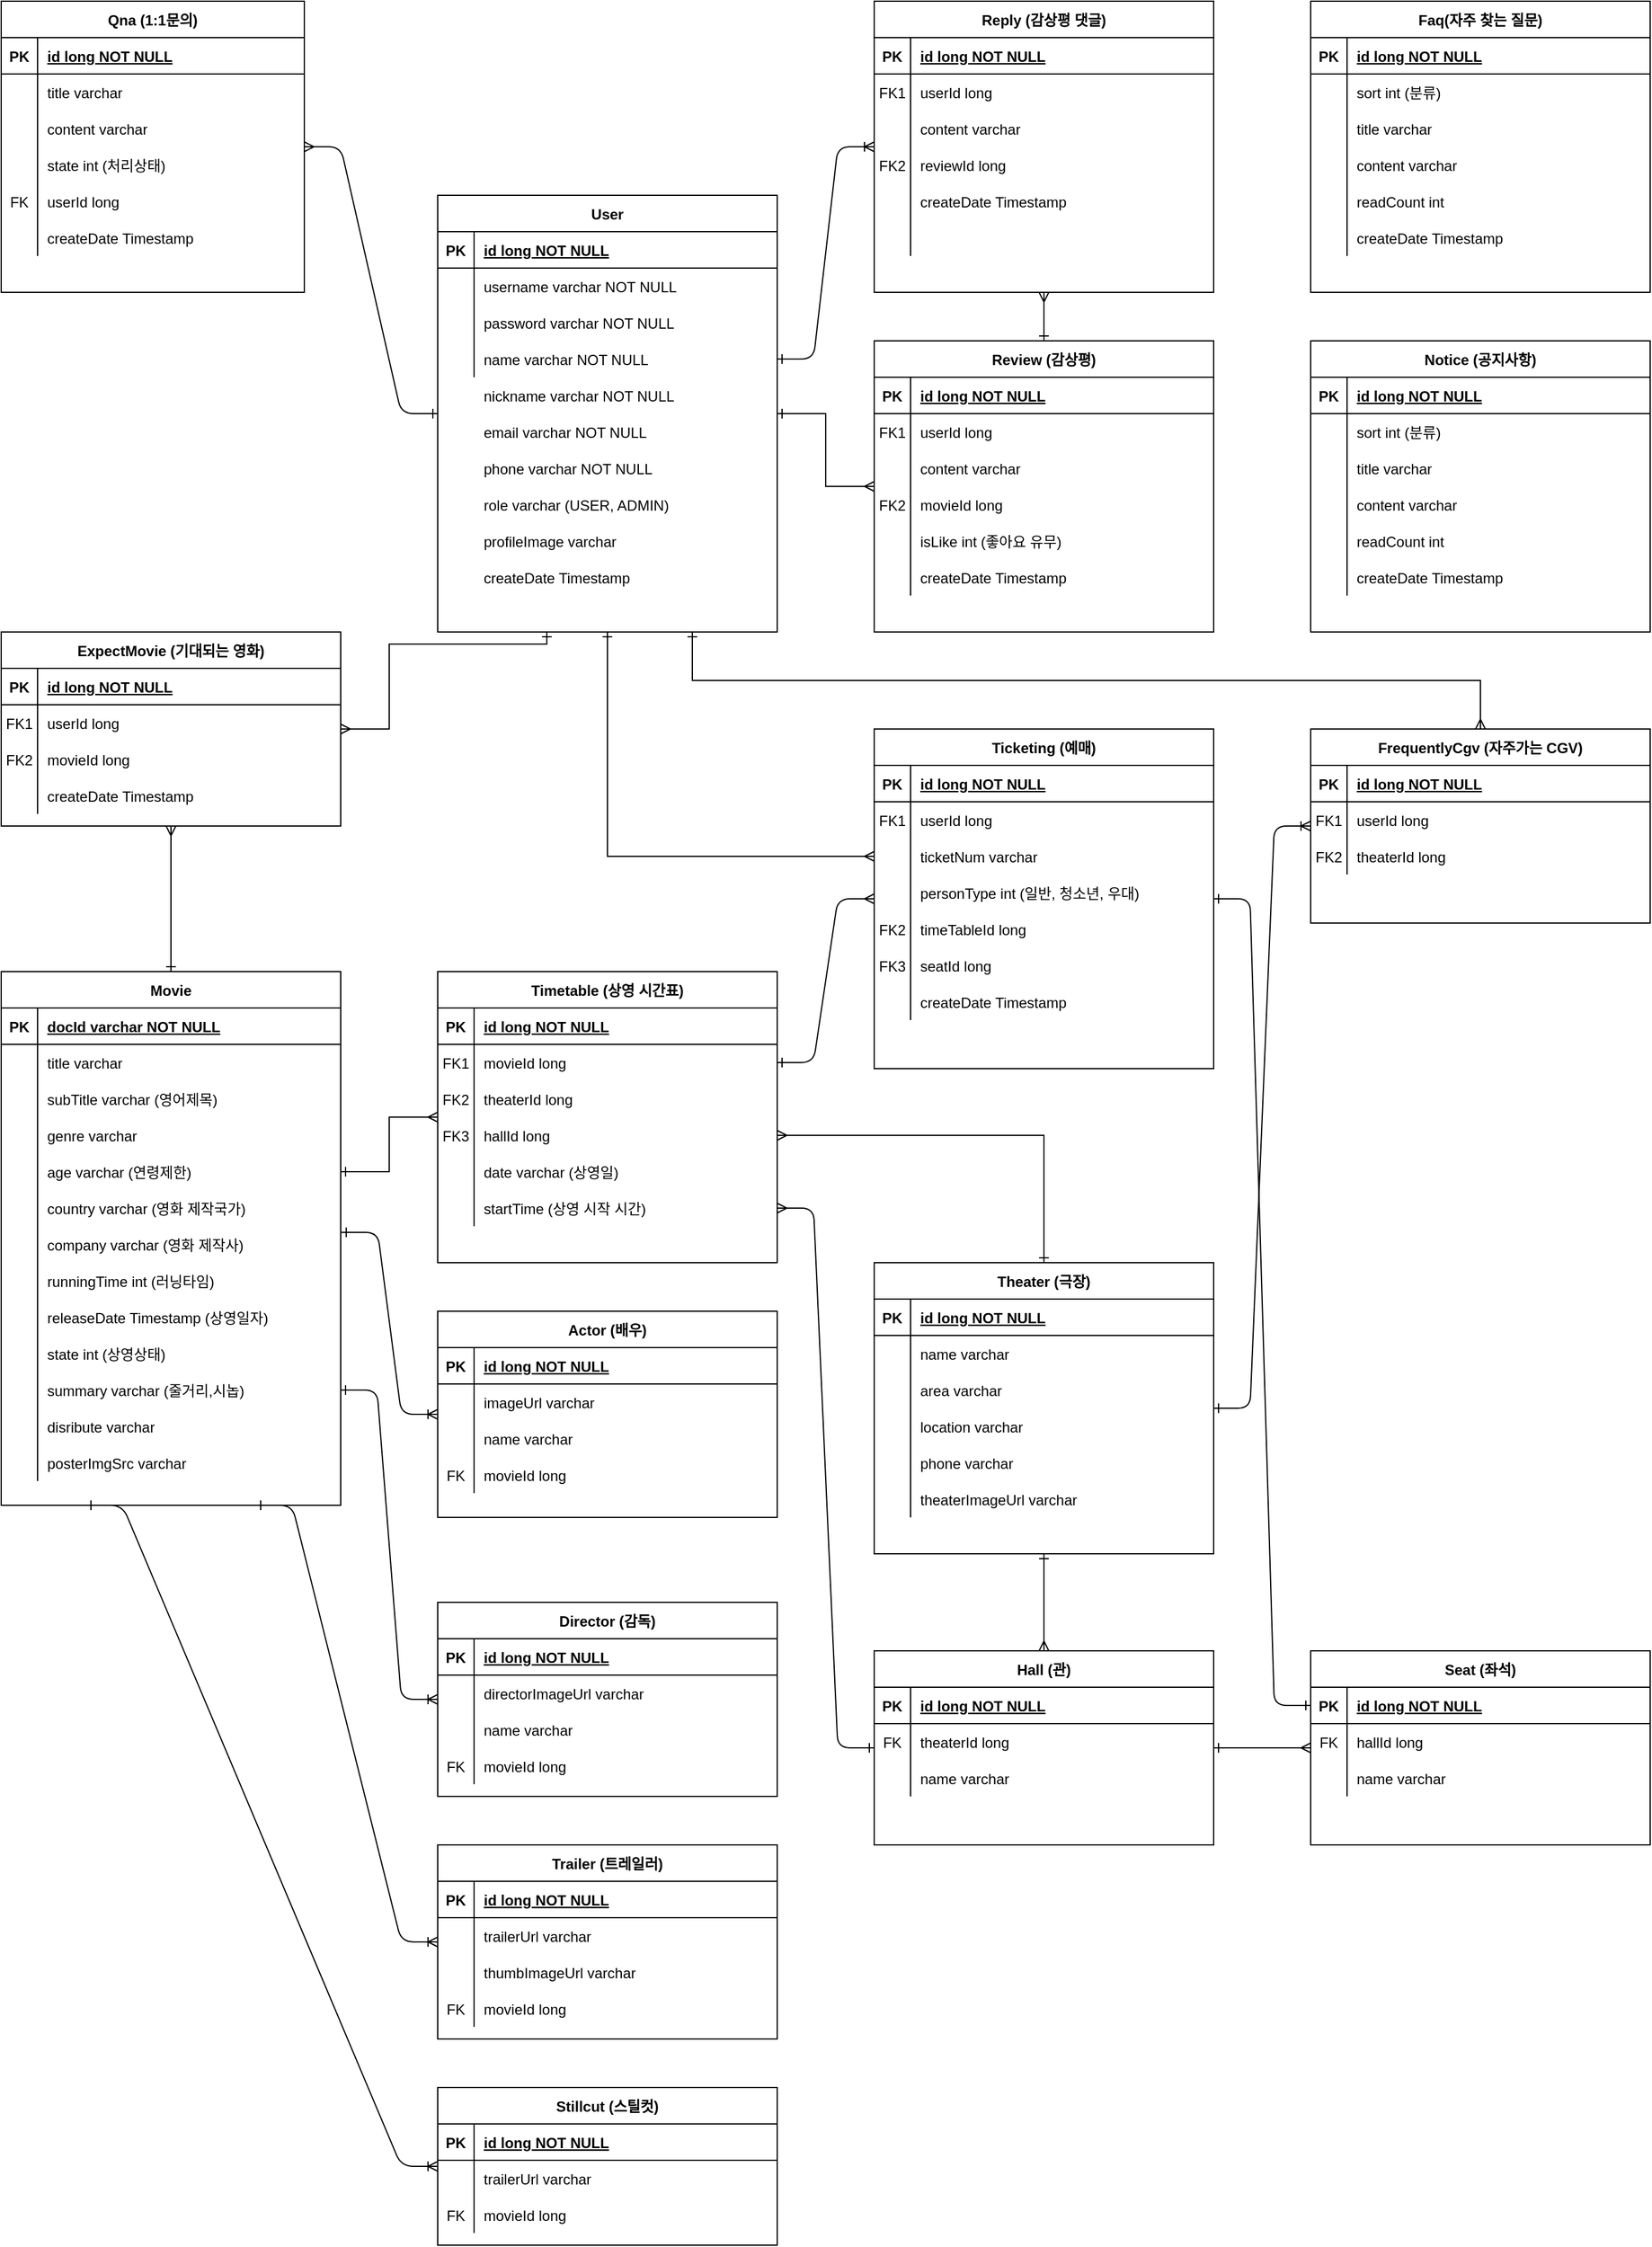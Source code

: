 <mxfile version="14.5.7" type="github">
  <diagram id="R2lEEEUBdFMjLlhIrx00" name="Page-1">
    <mxGraphModel dx="4261" dy="2558" grid="0" gridSize="10" guides="1" tooltips="1" connect="1" arrows="1" fold="1" page="0" pageScale="1" pageWidth="850" pageHeight="1100" background="none" math="0" shadow="0" extFonts="Permanent Marker^https://fonts.googleapis.com/css?family=Permanent+Marker">
      <root>
        <mxCell id="0" />
        <mxCell id="1" parent="0" />
        <mxCell id="C-vyLk0tnHw3VtMMgP7b-1" value="" style="edgeStyle=entityRelationEdgeStyle;endArrow=ERone;startArrow=ERmany;endFill=0;startFill=0;" parent="1" source="C-vyLk0tnHw3VtMMgP7b-23" target="C-vyLk0tnHw3VtMMgP7b-2" edge="1">
          <mxGeometry width="100" height="100" relative="1" as="geometry">
            <mxPoint x="-550" y="-995" as="sourcePoint" />
            <mxPoint x="-120" y="-260" as="targetPoint" />
          </mxGeometry>
        </mxCell>
        <mxCell id="Mv3i5eQ_VLfhkcZu6XRU-98" value="" style="edgeStyle=orthogonalEdgeStyle;rounded=0;orthogonalLoop=1;jettySize=auto;html=1;startArrow=ERone;startFill=0;endArrow=ERmany;endFill=0;" edge="1" parent="1" source="C-vyLk0tnHw3VtMMgP7b-2" target="Mv3i5eQ_VLfhkcZu6XRU-85">
          <mxGeometry relative="1" as="geometry">
            <Array as="points">
              <mxPoint x="-350" y="-550" />
              <mxPoint x="-480" y="-550" />
              <mxPoint x="-480" y="-480" />
            </Array>
          </mxGeometry>
        </mxCell>
        <mxCell id="Mv3i5eQ_VLfhkcZu6XRU-160" value="" style="edgeStyle=orthogonalEdgeStyle;rounded=0;orthogonalLoop=1;jettySize=auto;html=1;startArrow=ERone;startFill=0;endArrow=ERmany;endFill=0;" edge="1" parent="1" source="C-vyLk0tnHw3VtMMgP7b-2" target="Mv3i5eQ_VLfhkcZu6XRU-147">
          <mxGeometry relative="1" as="geometry" />
        </mxCell>
        <mxCell id="Mv3i5eQ_VLfhkcZu6XRU-201" value="" style="edgeStyle=orthogonalEdgeStyle;rounded=0;orthogonalLoop=1;jettySize=auto;html=1;startArrow=ERone;startFill=0;endArrow=ERmany;endFill=0;exitX=0.5;exitY=1;exitDx=0;exitDy=0;entryX=0;entryY=0.5;entryDx=0;entryDy=0;" edge="1" parent="1" source="C-vyLk0tnHw3VtMMgP7b-2" target="Mv3i5eQ_VLfhkcZu6XRU-195">
          <mxGeometry relative="1" as="geometry">
            <mxPoint x="-280" y="-560" as="sourcePoint" />
          </mxGeometry>
        </mxCell>
        <mxCell id="Mv3i5eQ_VLfhkcZu6XRU-316" value="" style="edgeStyle=orthogonalEdgeStyle;rounded=0;orthogonalLoop=1;jettySize=auto;html=1;startArrow=ERone;startFill=0;endArrow=ERmany;endFill=0;exitX=0.75;exitY=1;exitDx=0;exitDy=0;" edge="1" parent="1" source="C-vyLk0tnHw3VtMMgP7b-2" target="Mv3i5eQ_VLfhkcZu6XRU-303">
          <mxGeometry relative="1" as="geometry" />
        </mxCell>
        <mxCell id="C-vyLk0tnHw3VtMMgP7b-2" value="User" style="shape=table;startSize=30;container=1;collapsible=1;childLayout=tableLayout;fixedRows=1;rowLines=0;fontStyle=1;align=center;resizeLast=1;" parent="1" vertex="1">
          <mxGeometry x="-440" y="-920" width="280" height="360" as="geometry" />
        </mxCell>
        <mxCell id="C-vyLk0tnHw3VtMMgP7b-3" value="" style="shape=partialRectangle;collapsible=0;dropTarget=0;pointerEvents=0;fillColor=none;points=[[0,0.5],[1,0.5]];portConstraint=eastwest;top=0;left=0;right=0;bottom=1;" parent="C-vyLk0tnHw3VtMMgP7b-2" vertex="1">
          <mxGeometry y="30" width="280" height="30" as="geometry" />
        </mxCell>
        <mxCell id="C-vyLk0tnHw3VtMMgP7b-4" value="PK" style="shape=partialRectangle;overflow=hidden;connectable=0;fillColor=none;top=0;left=0;bottom=0;right=0;fontStyle=1;" parent="C-vyLk0tnHw3VtMMgP7b-3" vertex="1">
          <mxGeometry width="30" height="30" as="geometry" />
        </mxCell>
        <mxCell id="C-vyLk0tnHw3VtMMgP7b-5" value="id long NOT NULL" style="shape=partialRectangle;overflow=hidden;connectable=0;fillColor=none;top=0;left=0;bottom=0;right=0;align=left;spacingLeft=6;fontStyle=5;" parent="C-vyLk0tnHw3VtMMgP7b-3" vertex="1">
          <mxGeometry x="30" width="250" height="30" as="geometry" />
        </mxCell>
        <mxCell id="C-vyLk0tnHw3VtMMgP7b-6" value="" style="shape=partialRectangle;collapsible=0;dropTarget=0;pointerEvents=0;fillColor=none;points=[[0,0.5],[1,0.5]];portConstraint=eastwest;top=0;left=0;right=0;bottom=0;" parent="C-vyLk0tnHw3VtMMgP7b-2" vertex="1">
          <mxGeometry y="60" width="280" height="30" as="geometry" />
        </mxCell>
        <mxCell id="C-vyLk0tnHw3VtMMgP7b-7" value="" style="shape=partialRectangle;overflow=hidden;connectable=0;fillColor=none;top=0;left=0;bottom=0;right=0;" parent="C-vyLk0tnHw3VtMMgP7b-6" vertex="1">
          <mxGeometry width="30" height="30" as="geometry" />
        </mxCell>
        <mxCell id="C-vyLk0tnHw3VtMMgP7b-8" value="username varchar NOT NULL" style="shape=partialRectangle;overflow=hidden;connectable=0;fillColor=none;top=0;left=0;bottom=0;right=0;align=left;spacingLeft=6;" parent="C-vyLk0tnHw3VtMMgP7b-6" vertex="1">
          <mxGeometry x="30" width="250" height="30" as="geometry" />
        </mxCell>
        <mxCell id="C-vyLk0tnHw3VtMMgP7b-9" value="" style="shape=partialRectangle;collapsible=0;dropTarget=0;pointerEvents=0;fillColor=none;points=[[0,0.5],[1,0.5]];portConstraint=eastwest;top=0;left=0;right=0;bottom=0;" parent="C-vyLk0tnHw3VtMMgP7b-2" vertex="1">
          <mxGeometry y="90" width="280" height="30" as="geometry" />
        </mxCell>
        <mxCell id="C-vyLk0tnHw3VtMMgP7b-10" value="" style="shape=partialRectangle;overflow=hidden;connectable=0;fillColor=none;top=0;left=0;bottom=0;right=0;" parent="C-vyLk0tnHw3VtMMgP7b-9" vertex="1">
          <mxGeometry width="30" height="30" as="geometry" />
        </mxCell>
        <mxCell id="C-vyLk0tnHw3VtMMgP7b-11" value="password varchar NOT NULL" style="shape=partialRectangle;overflow=hidden;connectable=0;fillColor=none;top=0;left=0;bottom=0;right=0;align=left;spacingLeft=6;" parent="C-vyLk0tnHw3VtMMgP7b-9" vertex="1">
          <mxGeometry x="30" width="250" height="30" as="geometry" />
        </mxCell>
        <mxCell id="Mv3i5eQ_VLfhkcZu6XRU-31" value="" style="shape=partialRectangle;collapsible=0;dropTarget=0;pointerEvents=0;fillColor=none;points=[[0,0.5],[1,0.5]];portConstraint=eastwest;top=0;left=0;right=0;bottom=0;" vertex="1" parent="C-vyLk0tnHw3VtMMgP7b-2">
          <mxGeometry y="120" width="280" height="30" as="geometry" />
        </mxCell>
        <mxCell id="Mv3i5eQ_VLfhkcZu6XRU-32" value="" style="shape=partialRectangle;overflow=hidden;connectable=0;fillColor=none;top=0;left=0;bottom=0;right=0;" vertex="1" parent="Mv3i5eQ_VLfhkcZu6XRU-31">
          <mxGeometry width="30" height="30" as="geometry" />
        </mxCell>
        <mxCell id="Mv3i5eQ_VLfhkcZu6XRU-33" value="name varchar NOT NULL" style="shape=partialRectangle;overflow=hidden;connectable=0;fillColor=none;top=0;left=0;bottom=0;right=0;align=left;spacingLeft=6;" vertex="1" parent="Mv3i5eQ_VLfhkcZu6XRU-31">
          <mxGeometry x="30" width="250" height="30" as="geometry" />
        </mxCell>
        <mxCell id="C-vyLk0tnHw3VtMMgP7b-23" value="Qna (1:1문의)" style="shape=table;startSize=30;container=1;collapsible=1;childLayout=tableLayout;fixedRows=1;rowLines=0;fontStyle=1;align=center;resizeLast=1;" parent="1" vertex="1">
          <mxGeometry x="-800" y="-1080" width="250" height="240" as="geometry" />
        </mxCell>
        <mxCell id="C-vyLk0tnHw3VtMMgP7b-24" value="" style="shape=partialRectangle;collapsible=0;dropTarget=0;pointerEvents=0;fillColor=none;points=[[0,0.5],[1,0.5]];portConstraint=eastwest;top=0;left=0;right=0;bottom=1;" parent="C-vyLk0tnHw3VtMMgP7b-23" vertex="1">
          <mxGeometry y="30" width="250" height="30" as="geometry" />
        </mxCell>
        <mxCell id="C-vyLk0tnHw3VtMMgP7b-25" value="PK" style="shape=partialRectangle;overflow=hidden;connectable=0;fillColor=none;top=0;left=0;bottom=0;right=0;fontStyle=1;" parent="C-vyLk0tnHw3VtMMgP7b-24" vertex="1">
          <mxGeometry width="30" height="30" as="geometry" />
        </mxCell>
        <mxCell id="C-vyLk0tnHw3VtMMgP7b-26" value="id long NOT NULL" style="shape=partialRectangle;overflow=hidden;connectable=0;fillColor=none;top=0;left=0;bottom=0;right=0;align=left;spacingLeft=6;fontStyle=5;" parent="C-vyLk0tnHw3VtMMgP7b-24" vertex="1">
          <mxGeometry x="30" width="220" height="30" as="geometry" />
        </mxCell>
        <mxCell id="C-vyLk0tnHw3VtMMgP7b-27" value="" style="shape=partialRectangle;collapsible=0;dropTarget=0;pointerEvents=0;fillColor=none;points=[[0,0.5],[1,0.5]];portConstraint=eastwest;top=0;left=0;right=0;bottom=0;" parent="C-vyLk0tnHw3VtMMgP7b-23" vertex="1">
          <mxGeometry y="60" width="250" height="30" as="geometry" />
        </mxCell>
        <mxCell id="C-vyLk0tnHw3VtMMgP7b-28" value="" style="shape=partialRectangle;overflow=hidden;connectable=0;fillColor=none;top=0;left=0;bottom=0;right=0;" parent="C-vyLk0tnHw3VtMMgP7b-27" vertex="1">
          <mxGeometry width="30" height="30" as="geometry" />
        </mxCell>
        <mxCell id="C-vyLk0tnHw3VtMMgP7b-29" value="title varchar" style="shape=partialRectangle;overflow=hidden;connectable=0;fillColor=none;top=0;left=0;bottom=0;right=0;align=left;spacingLeft=6;" parent="C-vyLk0tnHw3VtMMgP7b-27" vertex="1">
          <mxGeometry x="30" width="220" height="30" as="geometry" />
        </mxCell>
        <mxCell id="Mv3i5eQ_VLfhkcZu6XRU-15" value="" style="shape=partialRectangle;collapsible=0;dropTarget=0;pointerEvents=0;fillColor=none;points=[[0,0.5],[1,0.5]];portConstraint=eastwest;top=0;left=0;right=0;bottom=0;" vertex="1" parent="C-vyLk0tnHw3VtMMgP7b-23">
          <mxGeometry y="90" width="250" height="30" as="geometry" />
        </mxCell>
        <mxCell id="Mv3i5eQ_VLfhkcZu6XRU-16" value="" style="shape=partialRectangle;overflow=hidden;connectable=0;fillColor=none;top=0;left=0;bottom=0;right=0;" vertex="1" parent="Mv3i5eQ_VLfhkcZu6XRU-15">
          <mxGeometry width="30" height="30" as="geometry" />
        </mxCell>
        <mxCell id="Mv3i5eQ_VLfhkcZu6XRU-17" value="content varchar" style="shape=partialRectangle;overflow=hidden;connectable=0;fillColor=none;top=0;left=0;bottom=0;right=0;align=left;spacingLeft=6;" vertex="1" parent="Mv3i5eQ_VLfhkcZu6XRU-15">
          <mxGeometry x="30" width="220" height="30" as="geometry" />
        </mxCell>
        <mxCell id="Mv3i5eQ_VLfhkcZu6XRU-18" value="" style="shape=partialRectangle;collapsible=0;dropTarget=0;pointerEvents=0;fillColor=none;points=[[0,0.5],[1,0.5]];portConstraint=eastwest;top=0;left=0;right=0;bottom=0;" vertex="1" parent="C-vyLk0tnHw3VtMMgP7b-23">
          <mxGeometry y="120" width="250" height="30" as="geometry" />
        </mxCell>
        <mxCell id="Mv3i5eQ_VLfhkcZu6XRU-19" value="" style="shape=partialRectangle;overflow=hidden;connectable=0;fillColor=none;top=0;left=0;bottom=0;right=0;" vertex="1" parent="Mv3i5eQ_VLfhkcZu6XRU-18">
          <mxGeometry width="30" height="30" as="geometry" />
        </mxCell>
        <mxCell id="Mv3i5eQ_VLfhkcZu6XRU-20" value="state int (처리상태)" style="shape=partialRectangle;overflow=hidden;connectable=0;fillColor=none;top=0;left=0;bottom=0;right=0;align=left;spacingLeft=6;" vertex="1" parent="Mv3i5eQ_VLfhkcZu6XRU-18">
          <mxGeometry x="30" width="220" height="30" as="geometry" />
        </mxCell>
        <mxCell id="Mv3i5eQ_VLfhkcZu6XRU-21" value="" style="shape=partialRectangle;collapsible=0;dropTarget=0;pointerEvents=0;fillColor=none;points=[[0,0.5],[1,0.5]];portConstraint=eastwest;top=0;left=0;right=0;bottom=0;" vertex="1" parent="C-vyLk0tnHw3VtMMgP7b-23">
          <mxGeometry y="150" width="250" height="30" as="geometry" />
        </mxCell>
        <mxCell id="Mv3i5eQ_VLfhkcZu6XRU-22" value="FK" style="shape=partialRectangle;overflow=hidden;connectable=0;fillColor=none;top=0;left=0;bottom=0;right=0;" vertex="1" parent="Mv3i5eQ_VLfhkcZu6XRU-21">
          <mxGeometry width="30" height="30" as="geometry" />
        </mxCell>
        <mxCell id="Mv3i5eQ_VLfhkcZu6XRU-23" value="userId long" style="shape=partialRectangle;overflow=hidden;connectable=0;fillColor=none;top=0;left=0;bottom=0;right=0;align=left;spacingLeft=6;" vertex="1" parent="Mv3i5eQ_VLfhkcZu6XRU-21">
          <mxGeometry x="30" width="220" height="30" as="geometry" />
        </mxCell>
        <mxCell id="Mv3i5eQ_VLfhkcZu6XRU-24" value="" style="shape=partialRectangle;collapsible=0;dropTarget=0;pointerEvents=0;fillColor=none;points=[[0,0.5],[1,0.5]];portConstraint=eastwest;top=0;left=0;right=0;bottom=0;" vertex="1" parent="C-vyLk0tnHw3VtMMgP7b-23">
          <mxGeometry y="180" width="250" height="30" as="geometry" />
        </mxCell>
        <mxCell id="Mv3i5eQ_VLfhkcZu6XRU-25" value="" style="shape=partialRectangle;overflow=hidden;connectable=0;fillColor=none;top=0;left=0;bottom=0;right=0;" vertex="1" parent="Mv3i5eQ_VLfhkcZu6XRU-24">
          <mxGeometry width="30" height="30" as="geometry" />
        </mxCell>
        <mxCell id="Mv3i5eQ_VLfhkcZu6XRU-26" value="createDate Timestamp" style="shape=partialRectangle;overflow=hidden;connectable=0;fillColor=none;top=0;left=0;bottom=0;right=0;align=left;spacingLeft=6;" vertex="1" parent="Mv3i5eQ_VLfhkcZu6XRU-24">
          <mxGeometry x="30" width="220" height="30" as="geometry" />
        </mxCell>
        <mxCell id="Mv3i5eQ_VLfhkcZu6XRU-60" value="" style="shape=partialRectangle;collapsible=0;dropTarget=0;pointerEvents=0;fillColor=none;points=[[0,0.5],[1,0.5]];portConstraint=eastwest;top=0;left=0;right=0;bottom=0;" vertex="1" parent="1">
          <mxGeometry x="-440" y="-770" width="250" height="30" as="geometry" />
        </mxCell>
        <mxCell id="Mv3i5eQ_VLfhkcZu6XRU-61" value="" style="shape=partialRectangle;overflow=hidden;connectable=0;fillColor=none;top=0;left=0;bottom=0;right=0;" vertex="1" parent="Mv3i5eQ_VLfhkcZu6XRU-60">
          <mxGeometry width="30" height="30" as="geometry" />
        </mxCell>
        <mxCell id="Mv3i5eQ_VLfhkcZu6XRU-62" value="nickname varchar NOT NULL" style="shape=partialRectangle;overflow=hidden;connectable=0;fillColor=none;top=0;left=0;bottom=0;right=0;align=left;spacingLeft=6;" vertex="1" parent="Mv3i5eQ_VLfhkcZu6XRU-60">
          <mxGeometry x="30" width="220" height="30" as="geometry" />
        </mxCell>
        <mxCell id="Mv3i5eQ_VLfhkcZu6XRU-63" value="email varchar NOT NULL" style="shape=partialRectangle;overflow=hidden;connectable=0;fillColor=none;top=0;left=0;bottom=0;right=0;align=left;spacingLeft=6;" vertex="1" parent="1">
          <mxGeometry x="-410" y="-740" width="220" height="30" as="geometry" />
        </mxCell>
        <mxCell id="Mv3i5eQ_VLfhkcZu6XRU-65" value="phone varchar NOT NULL" style="shape=partialRectangle;overflow=hidden;connectable=0;fillColor=none;top=0;left=0;bottom=0;right=0;align=left;spacingLeft=6;" vertex="1" parent="1">
          <mxGeometry x="-410" y="-710" width="220" height="30" as="geometry" />
        </mxCell>
        <mxCell id="Mv3i5eQ_VLfhkcZu6XRU-66" value="role varchar (USER, ADMIN)" style="shape=partialRectangle;overflow=hidden;connectable=0;fillColor=none;top=0;left=0;bottom=0;right=0;align=left;spacingLeft=6;" vertex="1" parent="1">
          <mxGeometry x="-410" y="-680" width="250" height="30" as="geometry" />
        </mxCell>
        <mxCell id="Mv3i5eQ_VLfhkcZu6XRU-67" value="profileImage varchar" style="shape=partialRectangle;overflow=hidden;connectable=0;fillColor=none;top=0;left=0;bottom=0;right=0;align=left;spacingLeft=6;" vertex="1" parent="1">
          <mxGeometry x="-410" y="-650" width="250" height="30" as="geometry" />
        </mxCell>
        <mxCell id="Mv3i5eQ_VLfhkcZu6XRU-68" value="createDate Timestamp" style="shape=partialRectangle;overflow=hidden;connectable=0;fillColor=none;top=0;left=0;bottom=0;right=0;align=left;spacingLeft=6;" vertex="1" parent="1">
          <mxGeometry x="-410" y="-620" width="250" height="30" as="geometry" />
        </mxCell>
        <mxCell id="Mv3i5eQ_VLfhkcZu6XRU-116" value="" style="edgeStyle=orthogonalEdgeStyle;rounded=0;orthogonalLoop=1;jettySize=auto;html=1;startArrow=ERmany;startFill=0;endArrow=ERone;endFill=0;exitX=0.5;exitY=1;exitDx=0;exitDy=0;" edge="1" parent="1" source="Mv3i5eQ_VLfhkcZu6XRU-85" target="Mv3i5eQ_VLfhkcZu6XRU-103">
          <mxGeometry relative="1" as="geometry" />
        </mxCell>
        <mxCell id="Mv3i5eQ_VLfhkcZu6XRU-85" value="ExpectMovie (기대되는 영화)" style="shape=table;startSize=30;container=1;collapsible=1;childLayout=tableLayout;fixedRows=1;rowLines=0;fontStyle=1;align=center;resizeLast=1;" vertex="1" parent="1">
          <mxGeometry x="-800" y="-560" width="280" height="160" as="geometry" />
        </mxCell>
        <mxCell id="Mv3i5eQ_VLfhkcZu6XRU-86" value="" style="shape=partialRectangle;collapsible=0;dropTarget=0;pointerEvents=0;fillColor=none;points=[[0,0.5],[1,0.5]];portConstraint=eastwest;top=0;left=0;right=0;bottom=1;" vertex="1" parent="Mv3i5eQ_VLfhkcZu6XRU-85">
          <mxGeometry y="30" width="280" height="30" as="geometry" />
        </mxCell>
        <mxCell id="Mv3i5eQ_VLfhkcZu6XRU-87" value="PK" style="shape=partialRectangle;overflow=hidden;connectable=0;fillColor=none;top=0;left=0;bottom=0;right=0;fontStyle=1;" vertex="1" parent="Mv3i5eQ_VLfhkcZu6XRU-86">
          <mxGeometry width="30" height="30" as="geometry" />
        </mxCell>
        <mxCell id="Mv3i5eQ_VLfhkcZu6XRU-88" value="id long NOT NULL" style="shape=partialRectangle;overflow=hidden;connectable=0;fillColor=none;top=0;left=0;bottom=0;right=0;align=left;spacingLeft=6;fontStyle=5;" vertex="1" parent="Mv3i5eQ_VLfhkcZu6XRU-86">
          <mxGeometry x="30" width="250" height="30" as="geometry" />
        </mxCell>
        <mxCell id="Mv3i5eQ_VLfhkcZu6XRU-92" value="" style="shape=partialRectangle;collapsible=0;dropTarget=0;pointerEvents=0;fillColor=none;points=[[0,0.5],[1,0.5]];portConstraint=eastwest;top=0;left=0;right=0;bottom=0;" vertex="1" parent="Mv3i5eQ_VLfhkcZu6XRU-85">
          <mxGeometry y="60" width="280" height="30" as="geometry" />
        </mxCell>
        <mxCell id="Mv3i5eQ_VLfhkcZu6XRU-93" value="FK1" style="shape=partialRectangle;overflow=hidden;connectable=0;fillColor=none;top=0;left=0;bottom=0;right=0;" vertex="1" parent="Mv3i5eQ_VLfhkcZu6XRU-92">
          <mxGeometry width="30" height="30" as="geometry" />
        </mxCell>
        <mxCell id="Mv3i5eQ_VLfhkcZu6XRU-94" value="userId long" style="shape=partialRectangle;overflow=hidden;connectable=0;fillColor=none;top=0;left=0;bottom=0;right=0;align=left;spacingLeft=6;" vertex="1" parent="Mv3i5eQ_VLfhkcZu6XRU-92">
          <mxGeometry x="30" width="250" height="30" as="geometry" />
        </mxCell>
        <mxCell id="Mv3i5eQ_VLfhkcZu6XRU-89" value="" style="shape=partialRectangle;collapsible=0;dropTarget=0;pointerEvents=0;fillColor=none;points=[[0,0.5],[1,0.5]];portConstraint=eastwest;top=0;left=0;right=0;bottom=0;" vertex="1" parent="Mv3i5eQ_VLfhkcZu6XRU-85">
          <mxGeometry y="90" width="280" height="30" as="geometry" />
        </mxCell>
        <mxCell id="Mv3i5eQ_VLfhkcZu6XRU-90" value="FK2" style="shape=partialRectangle;overflow=hidden;connectable=0;fillColor=none;top=0;left=0;bottom=0;right=0;" vertex="1" parent="Mv3i5eQ_VLfhkcZu6XRU-89">
          <mxGeometry width="30" height="30" as="geometry" />
        </mxCell>
        <mxCell id="Mv3i5eQ_VLfhkcZu6XRU-91" value="movieId long" style="shape=partialRectangle;overflow=hidden;connectable=0;fillColor=none;top=0;left=0;bottom=0;right=0;align=left;spacingLeft=6;" vertex="1" parent="Mv3i5eQ_VLfhkcZu6XRU-89">
          <mxGeometry x="30" width="250" height="30" as="geometry" />
        </mxCell>
        <mxCell id="Mv3i5eQ_VLfhkcZu6XRU-95" value="" style="shape=partialRectangle;collapsible=0;dropTarget=0;pointerEvents=0;fillColor=none;points=[[0,0.5],[1,0.5]];portConstraint=eastwest;top=0;left=0;right=0;bottom=0;" vertex="1" parent="Mv3i5eQ_VLfhkcZu6XRU-85">
          <mxGeometry y="120" width="280" height="30" as="geometry" />
        </mxCell>
        <mxCell id="Mv3i5eQ_VLfhkcZu6XRU-96" value="" style="shape=partialRectangle;overflow=hidden;connectable=0;fillColor=none;top=0;left=0;bottom=0;right=0;" vertex="1" parent="Mv3i5eQ_VLfhkcZu6XRU-95">
          <mxGeometry width="30" height="30" as="geometry" />
        </mxCell>
        <mxCell id="Mv3i5eQ_VLfhkcZu6XRU-97" value="createDate Timestamp" style="shape=partialRectangle;overflow=hidden;connectable=0;fillColor=none;top=0;left=0;bottom=0;right=0;align=left;spacingLeft=6;" vertex="1" parent="Mv3i5eQ_VLfhkcZu6XRU-95">
          <mxGeometry x="30" width="250" height="30" as="geometry" />
        </mxCell>
        <mxCell id="Mv3i5eQ_VLfhkcZu6XRU-257" value="" style="edgeStyle=orthogonalEdgeStyle;rounded=0;orthogonalLoop=1;jettySize=auto;html=1;startArrow=ERone;startFill=0;endArrow=ERmany;endFill=0;exitX=1;exitY=0.5;exitDx=0;exitDy=0;" edge="1" parent="1" source="Mv3i5eQ_VLfhkcZu6XRU-117" target="Mv3i5eQ_VLfhkcZu6XRU-214">
          <mxGeometry relative="1" as="geometry" />
        </mxCell>
        <mxCell id="Mv3i5eQ_VLfhkcZu6XRU-103" value="Movie" style="shape=table;startSize=30;container=1;collapsible=1;childLayout=tableLayout;fixedRows=1;rowLines=0;fontStyle=1;align=center;resizeLast=1;" vertex="1" parent="1">
          <mxGeometry x="-800" y="-280" width="280" height="440" as="geometry" />
        </mxCell>
        <mxCell id="Mv3i5eQ_VLfhkcZu6XRU-104" value="" style="shape=partialRectangle;collapsible=0;dropTarget=0;pointerEvents=0;fillColor=none;points=[[0,0.5],[1,0.5]];portConstraint=eastwest;top=0;left=0;right=0;bottom=1;" vertex="1" parent="Mv3i5eQ_VLfhkcZu6XRU-103">
          <mxGeometry y="30" width="280" height="30" as="geometry" />
        </mxCell>
        <mxCell id="Mv3i5eQ_VLfhkcZu6XRU-105" value="PK" style="shape=partialRectangle;overflow=hidden;connectable=0;fillColor=none;top=0;left=0;bottom=0;right=0;fontStyle=1;" vertex="1" parent="Mv3i5eQ_VLfhkcZu6XRU-104">
          <mxGeometry width="30" height="30" as="geometry" />
        </mxCell>
        <mxCell id="Mv3i5eQ_VLfhkcZu6XRU-106" value="docId varchar NOT NULL" style="shape=partialRectangle;overflow=hidden;connectable=0;fillColor=none;top=0;left=0;bottom=0;right=0;align=left;spacingLeft=6;fontStyle=5;" vertex="1" parent="Mv3i5eQ_VLfhkcZu6XRU-104">
          <mxGeometry x="30" width="250" height="30" as="geometry" />
        </mxCell>
        <mxCell id="Mv3i5eQ_VLfhkcZu6XRU-107" value="" style="shape=partialRectangle;collapsible=0;dropTarget=0;pointerEvents=0;fillColor=none;points=[[0,0.5],[1,0.5]];portConstraint=eastwest;top=0;left=0;right=0;bottom=0;" vertex="1" parent="Mv3i5eQ_VLfhkcZu6XRU-103">
          <mxGeometry y="60" width="280" height="30" as="geometry" />
        </mxCell>
        <mxCell id="Mv3i5eQ_VLfhkcZu6XRU-108" value="" style="shape=partialRectangle;overflow=hidden;connectable=0;fillColor=none;top=0;left=0;bottom=0;right=0;" vertex="1" parent="Mv3i5eQ_VLfhkcZu6XRU-107">
          <mxGeometry width="30" height="30" as="geometry" />
        </mxCell>
        <mxCell id="Mv3i5eQ_VLfhkcZu6XRU-109" value="title varchar" style="shape=partialRectangle;overflow=hidden;connectable=0;fillColor=none;top=0;left=0;bottom=0;right=0;align=left;spacingLeft=6;" vertex="1" parent="Mv3i5eQ_VLfhkcZu6XRU-107">
          <mxGeometry x="30" width="250" height="30" as="geometry" />
        </mxCell>
        <mxCell id="Mv3i5eQ_VLfhkcZu6XRU-110" value="" style="shape=partialRectangle;collapsible=0;dropTarget=0;pointerEvents=0;fillColor=none;points=[[0,0.5],[1,0.5]];portConstraint=eastwest;top=0;left=0;right=0;bottom=0;" vertex="1" parent="Mv3i5eQ_VLfhkcZu6XRU-103">
          <mxGeometry y="90" width="280" height="30" as="geometry" />
        </mxCell>
        <mxCell id="Mv3i5eQ_VLfhkcZu6XRU-111" value="" style="shape=partialRectangle;overflow=hidden;connectable=0;fillColor=none;top=0;left=0;bottom=0;right=0;" vertex="1" parent="Mv3i5eQ_VLfhkcZu6XRU-110">
          <mxGeometry width="30" height="30" as="geometry" />
        </mxCell>
        <mxCell id="Mv3i5eQ_VLfhkcZu6XRU-112" value="subTitle varchar (영어제목)" style="shape=partialRectangle;overflow=hidden;connectable=0;fillColor=none;top=0;left=0;bottom=0;right=0;align=left;spacingLeft=6;" vertex="1" parent="Mv3i5eQ_VLfhkcZu6XRU-110">
          <mxGeometry x="30" width="250" height="30" as="geometry" />
        </mxCell>
        <mxCell id="Mv3i5eQ_VLfhkcZu6XRU-113" value="" style="shape=partialRectangle;collapsible=0;dropTarget=0;pointerEvents=0;fillColor=none;points=[[0,0.5],[1,0.5]];portConstraint=eastwest;top=0;left=0;right=0;bottom=0;" vertex="1" parent="Mv3i5eQ_VLfhkcZu6XRU-103">
          <mxGeometry y="120" width="280" height="30" as="geometry" />
        </mxCell>
        <mxCell id="Mv3i5eQ_VLfhkcZu6XRU-114" value="" style="shape=partialRectangle;overflow=hidden;connectable=0;fillColor=none;top=0;left=0;bottom=0;right=0;" vertex="1" parent="Mv3i5eQ_VLfhkcZu6XRU-113">
          <mxGeometry width="30" height="30" as="geometry" />
        </mxCell>
        <mxCell id="Mv3i5eQ_VLfhkcZu6XRU-115" value="genre varchar" style="shape=partialRectangle;overflow=hidden;connectable=0;fillColor=none;top=0;left=0;bottom=0;right=0;align=left;spacingLeft=6;" vertex="1" parent="Mv3i5eQ_VLfhkcZu6XRU-113">
          <mxGeometry x="30" width="250" height="30" as="geometry" />
        </mxCell>
        <mxCell id="Mv3i5eQ_VLfhkcZu6XRU-117" value="" style="shape=partialRectangle;collapsible=0;dropTarget=0;pointerEvents=0;fillColor=none;points=[[0,0.5],[1,0.5]];portConstraint=eastwest;top=0;left=0;right=0;bottom=0;" vertex="1" parent="Mv3i5eQ_VLfhkcZu6XRU-103">
          <mxGeometry y="150" width="280" height="30" as="geometry" />
        </mxCell>
        <mxCell id="Mv3i5eQ_VLfhkcZu6XRU-118" value="" style="shape=partialRectangle;overflow=hidden;connectable=0;fillColor=none;top=0;left=0;bottom=0;right=0;" vertex="1" parent="Mv3i5eQ_VLfhkcZu6XRU-117">
          <mxGeometry width="30" height="30" as="geometry" />
        </mxCell>
        <mxCell id="Mv3i5eQ_VLfhkcZu6XRU-119" value="age varchar (연령제한)" style="shape=partialRectangle;overflow=hidden;connectable=0;fillColor=none;top=0;left=0;bottom=0;right=0;align=left;spacingLeft=6;" vertex="1" parent="Mv3i5eQ_VLfhkcZu6XRU-117">
          <mxGeometry x="30" width="250" height="30" as="geometry" />
        </mxCell>
        <mxCell id="Mv3i5eQ_VLfhkcZu6XRU-120" value="" style="shape=partialRectangle;collapsible=0;dropTarget=0;pointerEvents=0;fillColor=none;points=[[0,0.5],[1,0.5]];portConstraint=eastwest;top=0;left=0;right=0;bottom=0;" vertex="1" parent="Mv3i5eQ_VLfhkcZu6XRU-103">
          <mxGeometry y="180" width="280" height="30" as="geometry" />
        </mxCell>
        <mxCell id="Mv3i5eQ_VLfhkcZu6XRU-121" value="" style="shape=partialRectangle;overflow=hidden;connectable=0;fillColor=none;top=0;left=0;bottom=0;right=0;" vertex="1" parent="Mv3i5eQ_VLfhkcZu6XRU-120">
          <mxGeometry width="30" height="30" as="geometry" />
        </mxCell>
        <mxCell id="Mv3i5eQ_VLfhkcZu6XRU-122" value="country varchar (영화 제작국가)" style="shape=partialRectangle;overflow=hidden;connectable=0;fillColor=none;top=0;left=0;bottom=0;right=0;align=left;spacingLeft=6;" vertex="1" parent="Mv3i5eQ_VLfhkcZu6XRU-120">
          <mxGeometry x="30" width="250" height="30" as="geometry" />
        </mxCell>
        <mxCell id="Mv3i5eQ_VLfhkcZu6XRU-123" value="" style="shape=partialRectangle;collapsible=0;dropTarget=0;pointerEvents=0;fillColor=none;points=[[0,0.5],[1,0.5]];portConstraint=eastwest;top=0;left=0;right=0;bottom=0;" vertex="1" parent="Mv3i5eQ_VLfhkcZu6XRU-103">
          <mxGeometry y="210" width="280" height="30" as="geometry" />
        </mxCell>
        <mxCell id="Mv3i5eQ_VLfhkcZu6XRU-124" value="" style="shape=partialRectangle;overflow=hidden;connectable=0;fillColor=none;top=0;left=0;bottom=0;right=0;" vertex="1" parent="Mv3i5eQ_VLfhkcZu6XRU-123">
          <mxGeometry width="30" height="30" as="geometry" />
        </mxCell>
        <mxCell id="Mv3i5eQ_VLfhkcZu6XRU-125" value="company varchar (영화 제작사)" style="shape=partialRectangle;overflow=hidden;connectable=0;fillColor=none;top=0;left=0;bottom=0;right=0;align=left;spacingLeft=6;" vertex="1" parent="Mv3i5eQ_VLfhkcZu6XRU-123">
          <mxGeometry x="30" width="250" height="30" as="geometry" />
        </mxCell>
        <mxCell id="Mv3i5eQ_VLfhkcZu6XRU-126" value="" style="shape=partialRectangle;collapsible=0;dropTarget=0;pointerEvents=0;fillColor=none;points=[[0,0.5],[1,0.5]];portConstraint=eastwest;top=0;left=0;right=0;bottom=0;" vertex="1" parent="Mv3i5eQ_VLfhkcZu6XRU-103">
          <mxGeometry y="240" width="280" height="30" as="geometry" />
        </mxCell>
        <mxCell id="Mv3i5eQ_VLfhkcZu6XRU-127" value="" style="shape=partialRectangle;overflow=hidden;connectable=0;fillColor=none;top=0;left=0;bottom=0;right=0;" vertex="1" parent="Mv3i5eQ_VLfhkcZu6XRU-126">
          <mxGeometry width="30" height="30" as="geometry" />
        </mxCell>
        <mxCell id="Mv3i5eQ_VLfhkcZu6XRU-128" value="runningTime int (러닝타임)" style="shape=partialRectangle;overflow=hidden;connectable=0;fillColor=none;top=0;left=0;bottom=0;right=0;align=left;spacingLeft=6;" vertex="1" parent="Mv3i5eQ_VLfhkcZu6XRU-126">
          <mxGeometry x="30" width="250" height="30" as="geometry" />
        </mxCell>
        <mxCell id="Mv3i5eQ_VLfhkcZu6XRU-129" value="" style="shape=partialRectangle;collapsible=0;dropTarget=0;pointerEvents=0;fillColor=none;points=[[0,0.5],[1,0.5]];portConstraint=eastwest;top=0;left=0;right=0;bottom=0;" vertex="1" parent="Mv3i5eQ_VLfhkcZu6XRU-103">
          <mxGeometry y="270" width="280" height="30" as="geometry" />
        </mxCell>
        <mxCell id="Mv3i5eQ_VLfhkcZu6XRU-130" value="" style="shape=partialRectangle;overflow=hidden;connectable=0;fillColor=none;top=0;left=0;bottom=0;right=0;" vertex="1" parent="Mv3i5eQ_VLfhkcZu6XRU-129">
          <mxGeometry width="30" height="30" as="geometry" />
        </mxCell>
        <mxCell id="Mv3i5eQ_VLfhkcZu6XRU-131" value="releaseDate Timestamp (상영일자)" style="shape=partialRectangle;overflow=hidden;connectable=0;fillColor=none;top=0;left=0;bottom=0;right=0;align=left;spacingLeft=6;" vertex="1" parent="Mv3i5eQ_VLfhkcZu6XRU-129">
          <mxGeometry x="30" width="250" height="30" as="geometry" />
        </mxCell>
        <mxCell id="Mv3i5eQ_VLfhkcZu6XRU-132" value="" style="shape=partialRectangle;collapsible=0;dropTarget=0;pointerEvents=0;fillColor=none;points=[[0,0.5],[1,0.5]];portConstraint=eastwest;top=0;left=0;right=0;bottom=0;" vertex="1" parent="Mv3i5eQ_VLfhkcZu6XRU-103">
          <mxGeometry y="300" width="280" height="30" as="geometry" />
        </mxCell>
        <mxCell id="Mv3i5eQ_VLfhkcZu6XRU-133" value="" style="shape=partialRectangle;overflow=hidden;connectable=0;fillColor=none;top=0;left=0;bottom=0;right=0;" vertex="1" parent="Mv3i5eQ_VLfhkcZu6XRU-132">
          <mxGeometry width="30" height="30" as="geometry" />
        </mxCell>
        <mxCell id="Mv3i5eQ_VLfhkcZu6XRU-134" value="state int (상영상태)" style="shape=partialRectangle;overflow=hidden;connectable=0;fillColor=none;top=0;left=0;bottom=0;right=0;align=left;spacingLeft=6;" vertex="1" parent="Mv3i5eQ_VLfhkcZu6XRU-132">
          <mxGeometry x="30" width="250" height="30" as="geometry" />
        </mxCell>
        <mxCell id="Mv3i5eQ_VLfhkcZu6XRU-138" value="" style="shape=partialRectangle;collapsible=0;dropTarget=0;pointerEvents=0;fillColor=none;points=[[0,0.5],[1,0.5]];portConstraint=eastwest;top=0;left=0;right=0;bottom=0;" vertex="1" parent="Mv3i5eQ_VLfhkcZu6XRU-103">
          <mxGeometry y="330" width="280" height="30" as="geometry" />
        </mxCell>
        <mxCell id="Mv3i5eQ_VLfhkcZu6XRU-139" value="" style="shape=partialRectangle;overflow=hidden;connectable=0;fillColor=none;top=0;left=0;bottom=0;right=0;" vertex="1" parent="Mv3i5eQ_VLfhkcZu6XRU-138">
          <mxGeometry width="30" height="30" as="geometry" />
        </mxCell>
        <mxCell id="Mv3i5eQ_VLfhkcZu6XRU-140" value="summary varchar (줄거리,시놉)" style="shape=partialRectangle;overflow=hidden;connectable=0;fillColor=none;top=0;left=0;bottom=0;right=0;align=left;spacingLeft=6;" vertex="1" parent="Mv3i5eQ_VLfhkcZu6XRU-138">
          <mxGeometry x="30" width="250" height="30" as="geometry" />
        </mxCell>
        <mxCell id="Mv3i5eQ_VLfhkcZu6XRU-135" value="" style="shape=partialRectangle;collapsible=0;dropTarget=0;pointerEvents=0;fillColor=none;points=[[0,0.5],[1,0.5]];portConstraint=eastwest;top=0;left=0;right=0;bottom=0;" vertex="1" parent="Mv3i5eQ_VLfhkcZu6XRU-103">
          <mxGeometry y="360" width="280" height="30" as="geometry" />
        </mxCell>
        <mxCell id="Mv3i5eQ_VLfhkcZu6XRU-136" value="" style="shape=partialRectangle;overflow=hidden;connectable=0;fillColor=none;top=0;left=0;bottom=0;right=0;" vertex="1" parent="Mv3i5eQ_VLfhkcZu6XRU-135">
          <mxGeometry width="30" height="30" as="geometry" />
        </mxCell>
        <mxCell id="Mv3i5eQ_VLfhkcZu6XRU-137" value="disribute varchar" style="shape=partialRectangle;overflow=hidden;connectable=0;fillColor=none;top=0;left=0;bottom=0;right=0;align=left;spacingLeft=6;" vertex="1" parent="Mv3i5eQ_VLfhkcZu6XRU-135">
          <mxGeometry x="30" width="250" height="30" as="geometry" />
        </mxCell>
        <mxCell id="Mv3i5eQ_VLfhkcZu6XRU-141" value="" style="shape=partialRectangle;collapsible=0;dropTarget=0;pointerEvents=0;fillColor=none;points=[[0,0.5],[1,0.5]];portConstraint=eastwest;top=0;left=0;right=0;bottom=0;" vertex="1" parent="Mv3i5eQ_VLfhkcZu6XRU-103">
          <mxGeometry y="390" width="280" height="30" as="geometry" />
        </mxCell>
        <mxCell id="Mv3i5eQ_VLfhkcZu6XRU-142" value="" style="shape=partialRectangle;overflow=hidden;connectable=0;fillColor=none;top=0;left=0;bottom=0;right=0;" vertex="1" parent="Mv3i5eQ_VLfhkcZu6XRU-141">
          <mxGeometry width="30" height="30" as="geometry" />
        </mxCell>
        <mxCell id="Mv3i5eQ_VLfhkcZu6XRU-143" value="posterImgSrc varchar" style="shape=partialRectangle;overflow=hidden;connectable=0;fillColor=none;top=0;left=0;bottom=0;right=0;align=left;spacingLeft=6;" vertex="1" parent="Mv3i5eQ_VLfhkcZu6XRU-141">
          <mxGeometry x="30" width="250" height="30" as="geometry" />
        </mxCell>
        <mxCell id="Mv3i5eQ_VLfhkcZu6XRU-186" value="" style="edgeStyle=orthogonalEdgeStyle;rounded=0;orthogonalLoop=1;jettySize=auto;html=1;startArrow=ERone;startFill=0;endArrow=ERmany;endFill=0;" edge="1" parent="1" source="Mv3i5eQ_VLfhkcZu6XRU-147" target="Mv3i5eQ_VLfhkcZu6XRU-167">
          <mxGeometry relative="1" as="geometry" />
        </mxCell>
        <mxCell id="Mv3i5eQ_VLfhkcZu6XRU-147" value="Review (감상평)" style="shape=table;startSize=30;container=1;collapsible=1;childLayout=tableLayout;fixedRows=1;rowLines=0;fontStyle=1;align=center;resizeLast=1;" vertex="1" parent="1">
          <mxGeometry x="-80" y="-800" width="280" height="240" as="geometry" />
        </mxCell>
        <mxCell id="Mv3i5eQ_VLfhkcZu6XRU-148" value="" style="shape=partialRectangle;collapsible=0;dropTarget=0;pointerEvents=0;fillColor=none;points=[[0,0.5],[1,0.5]];portConstraint=eastwest;top=0;left=0;right=0;bottom=1;" vertex="1" parent="Mv3i5eQ_VLfhkcZu6XRU-147">
          <mxGeometry y="30" width="280" height="30" as="geometry" />
        </mxCell>
        <mxCell id="Mv3i5eQ_VLfhkcZu6XRU-149" value="PK" style="shape=partialRectangle;overflow=hidden;connectable=0;fillColor=none;top=0;left=0;bottom=0;right=0;fontStyle=1;" vertex="1" parent="Mv3i5eQ_VLfhkcZu6XRU-148">
          <mxGeometry width="30" height="30" as="geometry" />
        </mxCell>
        <mxCell id="Mv3i5eQ_VLfhkcZu6XRU-150" value="id long NOT NULL" style="shape=partialRectangle;overflow=hidden;connectable=0;fillColor=none;top=0;left=0;bottom=0;right=0;align=left;spacingLeft=6;fontStyle=5;" vertex="1" parent="Mv3i5eQ_VLfhkcZu6XRU-148">
          <mxGeometry x="30" width="250" height="30" as="geometry" />
        </mxCell>
        <mxCell id="Mv3i5eQ_VLfhkcZu6XRU-151" value="" style="shape=partialRectangle;collapsible=0;dropTarget=0;pointerEvents=0;fillColor=none;points=[[0,0.5],[1,0.5]];portConstraint=eastwest;top=0;left=0;right=0;bottom=0;" vertex="1" parent="Mv3i5eQ_VLfhkcZu6XRU-147">
          <mxGeometry y="60" width="280" height="30" as="geometry" />
        </mxCell>
        <mxCell id="Mv3i5eQ_VLfhkcZu6XRU-152" value="FK1" style="shape=partialRectangle;overflow=hidden;connectable=0;fillColor=none;top=0;left=0;bottom=0;right=0;" vertex="1" parent="Mv3i5eQ_VLfhkcZu6XRU-151">
          <mxGeometry width="30" height="30" as="geometry" />
        </mxCell>
        <mxCell id="Mv3i5eQ_VLfhkcZu6XRU-153" value="userId long" style="shape=partialRectangle;overflow=hidden;connectable=0;fillColor=none;top=0;left=0;bottom=0;right=0;align=left;spacingLeft=6;" vertex="1" parent="Mv3i5eQ_VLfhkcZu6XRU-151">
          <mxGeometry x="30" width="250" height="30" as="geometry" />
        </mxCell>
        <mxCell id="Mv3i5eQ_VLfhkcZu6XRU-154" value="" style="shape=partialRectangle;collapsible=0;dropTarget=0;pointerEvents=0;fillColor=none;points=[[0,0.5],[1,0.5]];portConstraint=eastwest;top=0;left=0;right=0;bottom=0;" vertex="1" parent="Mv3i5eQ_VLfhkcZu6XRU-147">
          <mxGeometry y="90" width="280" height="30" as="geometry" />
        </mxCell>
        <mxCell id="Mv3i5eQ_VLfhkcZu6XRU-155" value="" style="shape=partialRectangle;overflow=hidden;connectable=0;fillColor=none;top=0;left=0;bottom=0;right=0;" vertex="1" parent="Mv3i5eQ_VLfhkcZu6XRU-154">
          <mxGeometry width="30" height="30" as="geometry" />
        </mxCell>
        <mxCell id="Mv3i5eQ_VLfhkcZu6XRU-156" value="content varchar" style="shape=partialRectangle;overflow=hidden;connectable=0;fillColor=none;top=0;left=0;bottom=0;right=0;align=left;spacingLeft=6;" vertex="1" parent="Mv3i5eQ_VLfhkcZu6XRU-154">
          <mxGeometry x="30" width="250" height="30" as="geometry" />
        </mxCell>
        <mxCell id="Mv3i5eQ_VLfhkcZu6XRU-157" value="" style="shape=partialRectangle;collapsible=0;dropTarget=0;pointerEvents=0;fillColor=none;points=[[0,0.5],[1,0.5]];portConstraint=eastwest;top=0;left=0;right=0;bottom=0;" vertex="1" parent="Mv3i5eQ_VLfhkcZu6XRU-147">
          <mxGeometry y="120" width="280" height="30" as="geometry" />
        </mxCell>
        <mxCell id="Mv3i5eQ_VLfhkcZu6XRU-158" value="FK2" style="shape=partialRectangle;overflow=hidden;connectable=0;fillColor=none;top=0;left=0;bottom=0;right=0;" vertex="1" parent="Mv3i5eQ_VLfhkcZu6XRU-157">
          <mxGeometry width="30" height="30" as="geometry" />
        </mxCell>
        <mxCell id="Mv3i5eQ_VLfhkcZu6XRU-159" value="movieId long" style="shape=partialRectangle;overflow=hidden;connectable=0;fillColor=none;top=0;left=0;bottom=0;right=0;align=left;spacingLeft=6;" vertex="1" parent="Mv3i5eQ_VLfhkcZu6XRU-157">
          <mxGeometry x="30" width="250" height="30" as="geometry" />
        </mxCell>
        <mxCell id="Mv3i5eQ_VLfhkcZu6XRU-161" value="" style="shape=partialRectangle;collapsible=0;dropTarget=0;pointerEvents=0;fillColor=none;points=[[0,0.5],[1,0.5]];portConstraint=eastwest;top=0;left=0;right=0;bottom=0;" vertex="1" parent="Mv3i5eQ_VLfhkcZu6XRU-147">
          <mxGeometry y="150" width="280" height="30" as="geometry" />
        </mxCell>
        <mxCell id="Mv3i5eQ_VLfhkcZu6XRU-162" value="" style="shape=partialRectangle;overflow=hidden;connectable=0;fillColor=none;top=0;left=0;bottom=0;right=0;" vertex="1" parent="Mv3i5eQ_VLfhkcZu6XRU-161">
          <mxGeometry width="30" height="30" as="geometry" />
        </mxCell>
        <mxCell id="Mv3i5eQ_VLfhkcZu6XRU-163" value="isLike int (좋아요 유무)" style="shape=partialRectangle;overflow=hidden;connectable=0;fillColor=none;top=0;left=0;bottom=0;right=0;align=left;spacingLeft=6;" vertex="1" parent="Mv3i5eQ_VLfhkcZu6XRU-161">
          <mxGeometry x="30" width="250" height="30" as="geometry" />
        </mxCell>
        <mxCell id="Mv3i5eQ_VLfhkcZu6XRU-164" value="" style="shape=partialRectangle;collapsible=0;dropTarget=0;pointerEvents=0;fillColor=none;points=[[0,0.5],[1,0.5]];portConstraint=eastwest;top=0;left=0;right=0;bottom=0;" vertex="1" parent="Mv3i5eQ_VLfhkcZu6XRU-147">
          <mxGeometry y="180" width="280" height="30" as="geometry" />
        </mxCell>
        <mxCell id="Mv3i5eQ_VLfhkcZu6XRU-165" value="" style="shape=partialRectangle;overflow=hidden;connectable=0;fillColor=none;top=0;left=0;bottom=0;right=0;" vertex="1" parent="Mv3i5eQ_VLfhkcZu6XRU-164">
          <mxGeometry width="30" height="30" as="geometry" />
        </mxCell>
        <mxCell id="Mv3i5eQ_VLfhkcZu6XRU-166" value="createDate Timestamp" style="shape=partialRectangle;overflow=hidden;connectable=0;fillColor=none;top=0;left=0;bottom=0;right=0;align=left;spacingLeft=6;" vertex="1" parent="Mv3i5eQ_VLfhkcZu6XRU-164">
          <mxGeometry x="30" width="250" height="30" as="geometry" />
        </mxCell>
        <mxCell id="Mv3i5eQ_VLfhkcZu6XRU-167" value="Reply (감상평 댓글)" style="shape=table;startSize=30;container=1;collapsible=1;childLayout=tableLayout;fixedRows=1;rowLines=0;fontStyle=1;align=center;resizeLast=1;" vertex="1" parent="1">
          <mxGeometry x="-80" y="-1080" width="280" height="240" as="geometry" />
        </mxCell>
        <mxCell id="Mv3i5eQ_VLfhkcZu6XRU-168" value="" style="shape=partialRectangle;collapsible=0;dropTarget=0;pointerEvents=0;fillColor=none;points=[[0,0.5],[1,0.5]];portConstraint=eastwest;top=0;left=0;right=0;bottom=1;" vertex="1" parent="Mv3i5eQ_VLfhkcZu6XRU-167">
          <mxGeometry y="30" width="280" height="30" as="geometry" />
        </mxCell>
        <mxCell id="Mv3i5eQ_VLfhkcZu6XRU-169" value="PK" style="shape=partialRectangle;overflow=hidden;connectable=0;fillColor=none;top=0;left=0;bottom=0;right=0;fontStyle=1;" vertex="1" parent="Mv3i5eQ_VLfhkcZu6XRU-168">
          <mxGeometry width="30" height="30" as="geometry" />
        </mxCell>
        <mxCell id="Mv3i5eQ_VLfhkcZu6XRU-170" value="id long NOT NULL" style="shape=partialRectangle;overflow=hidden;connectable=0;fillColor=none;top=0;left=0;bottom=0;right=0;align=left;spacingLeft=6;fontStyle=5;" vertex="1" parent="Mv3i5eQ_VLfhkcZu6XRU-168">
          <mxGeometry x="30" width="250" height="30" as="geometry" />
        </mxCell>
        <mxCell id="Mv3i5eQ_VLfhkcZu6XRU-171" value="" style="shape=partialRectangle;collapsible=0;dropTarget=0;pointerEvents=0;fillColor=none;points=[[0,0.5],[1,0.5]];portConstraint=eastwest;top=0;left=0;right=0;bottom=0;" vertex="1" parent="Mv3i5eQ_VLfhkcZu6XRU-167">
          <mxGeometry y="60" width="280" height="30" as="geometry" />
        </mxCell>
        <mxCell id="Mv3i5eQ_VLfhkcZu6XRU-172" value="FK1" style="shape=partialRectangle;overflow=hidden;connectable=0;fillColor=none;top=0;left=0;bottom=0;right=0;" vertex="1" parent="Mv3i5eQ_VLfhkcZu6XRU-171">
          <mxGeometry width="30" height="30" as="geometry" />
        </mxCell>
        <mxCell id="Mv3i5eQ_VLfhkcZu6XRU-173" value="userId long" style="shape=partialRectangle;overflow=hidden;connectable=0;fillColor=none;top=0;left=0;bottom=0;right=0;align=left;spacingLeft=6;" vertex="1" parent="Mv3i5eQ_VLfhkcZu6XRU-171">
          <mxGeometry x="30" width="250" height="30" as="geometry" />
        </mxCell>
        <mxCell id="Mv3i5eQ_VLfhkcZu6XRU-174" value="" style="shape=partialRectangle;collapsible=0;dropTarget=0;pointerEvents=0;fillColor=none;points=[[0,0.5],[1,0.5]];portConstraint=eastwest;top=0;left=0;right=0;bottom=0;" vertex="1" parent="Mv3i5eQ_VLfhkcZu6XRU-167">
          <mxGeometry y="90" width="280" height="30" as="geometry" />
        </mxCell>
        <mxCell id="Mv3i5eQ_VLfhkcZu6XRU-175" value="" style="shape=partialRectangle;overflow=hidden;connectable=0;fillColor=none;top=0;left=0;bottom=0;right=0;" vertex="1" parent="Mv3i5eQ_VLfhkcZu6XRU-174">
          <mxGeometry width="30" height="30" as="geometry" />
        </mxCell>
        <mxCell id="Mv3i5eQ_VLfhkcZu6XRU-176" value="content varchar" style="shape=partialRectangle;overflow=hidden;connectable=0;fillColor=none;top=0;left=0;bottom=0;right=0;align=left;spacingLeft=6;" vertex="1" parent="Mv3i5eQ_VLfhkcZu6XRU-174">
          <mxGeometry x="30" width="250" height="30" as="geometry" />
        </mxCell>
        <mxCell id="Mv3i5eQ_VLfhkcZu6XRU-177" value="" style="shape=partialRectangle;collapsible=0;dropTarget=0;pointerEvents=0;fillColor=none;points=[[0,0.5],[1,0.5]];portConstraint=eastwest;top=0;left=0;right=0;bottom=0;" vertex="1" parent="Mv3i5eQ_VLfhkcZu6XRU-167">
          <mxGeometry y="120" width="280" height="30" as="geometry" />
        </mxCell>
        <mxCell id="Mv3i5eQ_VLfhkcZu6XRU-178" value="FK2" style="shape=partialRectangle;overflow=hidden;connectable=0;fillColor=none;top=0;left=0;bottom=0;right=0;" vertex="1" parent="Mv3i5eQ_VLfhkcZu6XRU-177">
          <mxGeometry width="30" height="30" as="geometry" />
        </mxCell>
        <mxCell id="Mv3i5eQ_VLfhkcZu6XRU-179" value="reviewId long" style="shape=partialRectangle;overflow=hidden;connectable=0;fillColor=none;top=0;left=0;bottom=0;right=0;align=left;spacingLeft=6;" vertex="1" parent="Mv3i5eQ_VLfhkcZu6XRU-177">
          <mxGeometry x="30" width="250" height="30" as="geometry" />
        </mxCell>
        <mxCell id="Mv3i5eQ_VLfhkcZu6XRU-183" value="" style="shape=partialRectangle;collapsible=0;dropTarget=0;pointerEvents=0;fillColor=none;points=[[0,0.5],[1,0.5]];portConstraint=eastwest;top=0;left=0;right=0;bottom=0;" vertex="1" parent="Mv3i5eQ_VLfhkcZu6XRU-167">
          <mxGeometry y="150" width="280" height="30" as="geometry" />
        </mxCell>
        <mxCell id="Mv3i5eQ_VLfhkcZu6XRU-184" value="" style="shape=partialRectangle;overflow=hidden;connectable=0;fillColor=none;top=0;left=0;bottom=0;right=0;" vertex="1" parent="Mv3i5eQ_VLfhkcZu6XRU-183">
          <mxGeometry width="30" height="30" as="geometry" />
        </mxCell>
        <mxCell id="Mv3i5eQ_VLfhkcZu6XRU-185" value="createDate Timestamp" style="shape=partialRectangle;overflow=hidden;connectable=0;fillColor=none;top=0;left=0;bottom=0;right=0;align=left;spacingLeft=6;" vertex="1" parent="Mv3i5eQ_VLfhkcZu6XRU-183">
          <mxGeometry x="30" width="250" height="30" as="geometry" />
        </mxCell>
        <mxCell id="Mv3i5eQ_VLfhkcZu6XRU-180" value="" style="shape=partialRectangle;collapsible=0;dropTarget=0;pointerEvents=0;fillColor=none;points=[[0,0.5],[1,0.5]];portConstraint=eastwest;top=0;left=0;right=0;bottom=0;" vertex="1" parent="Mv3i5eQ_VLfhkcZu6XRU-167">
          <mxGeometry y="180" width="280" height="30" as="geometry" />
        </mxCell>
        <mxCell id="Mv3i5eQ_VLfhkcZu6XRU-181" value="" style="shape=partialRectangle;overflow=hidden;connectable=0;fillColor=none;top=0;left=0;bottom=0;right=0;" vertex="1" parent="Mv3i5eQ_VLfhkcZu6XRU-180">
          <mxGeometry width="30" height="30" as="geometry" />
        </mxCell>
        <mxCell id="Mv3i5eQ_VLfhkcZu6XRU-182" value="" style="shape=partialRectangle;overflow=hidden;connectable=0;fillColor=none;top=0;left=0;bottom=0;right=0;align=left;spacingLeft=6;" vertex="1" parent="Mv3i5eQ_VLfhkcZu6XRU-180">
          <mxGeometry x="30" width="250" height="30" as="geometry" />
        </mxCell>
        <mxCell id="Mv3i5eQ_VLfhkcZu6XRU-187" value="" style="edgeStyle=entityRelationEdgeStyle;fontSize=12;html=1;endArrow=ERoneToMany;exitX=1;exitY=0.5;exitDx=0;exitDy=0;startArrow=ERone;startFill=0;" edge="1" parent="1" source="Mv3i5eQ_VLfhkcZu6XRU-31" target="Mv3i5eQ_VLfhkcZu6XRU-167">
          <mxGeometry width="100" height="100" relative="1" as="geometry">
            <mxPoint x="-240" y="-960" as="sourcePoint" />
            <mxPoint x="-140" y="-1060" as="targetPoint" />
          </mxGeometry>
        </mxCell>
        <mxCell id="Mv3i5eQ_VLfhkcZu6XRU-188" value="Ticketing (예매)" style="shape=table;startSize=30;container=1;collapsible=1;childLayout=tableLayout;fixedRows=1;rowLines=0;fontStyle=1;align=center;resizeLast=1;" vertex="1" parent="1">
          <mxGeometry x="-80" y="-480" width="280" height="280" as="geometry" />
        </mxCell>
        <mxCell id="Mv3i5eQ_VLfhkcZu6XRU-189" value="" style="shape=partialRectangle;collapsible=0;dropTarget=0;pointerEvents=0;fillColor=none;points=[[0,0.5],[1,0.5]];portConstraint=eastwest;top=0;left=0;right=0;bottom=1;" vertex="1" parent="Mv3i5eQ_VLfhkcZu6XRU-188">
          <mxGeometry y="30" width="280" height="30" as="geometry" />
        </mxCell>
        <mxCell id="Mv3i5eQ_VLfhkcZu6XRU-190" value="PK" style="shape=partialRectangle;overflow=hidden;connectable=0;fillColor=none;top=0;left=0;bottom=0;right=0;fontStyle=1;" vertex="1" parent="Mv3i5eQ_VLfhkcZu6XRU-189">
          <mxGeometry width="30" height="30" as="geometry" />
        </mxCell>
        <mxCell id="Mv3i5eQ_VLfhkcZu6XRU-191" value="id long NOT NULL" style="shape=partialRectangle;overflow=hidden;connectable=0;fillColor=none;top=0;left=0;bottom=0;right=0;align=left;spacingLeft=6;fontStyle=5;" vertex="1" parent="Mv3i5eQ_VLfhkcZu6XRU-189">
          <mxGeometry x="30" width="250" height="30" as="geometry" />
        </mxCell>
        <mxCell id="Mv3i5eQ_VLfhkcZu6XRU-192" value="" style="shape=partialRectangle;collapsible=0;dropTarget=0;pointerEvents=0;fillColor=none;points=[[0,0.5],[1,0.5]];portConstraint=eastwest;top=0;left=0;right=0;bottom=0;" vertex="1" parent="Mv3i5eQ_VLfhkcZu6XRU-188">
          <mxGeometry y="60" width="280" height="30" as="geometry" />
        </mxCell>
        <mxCell id="Mv3i5eQ_VLfhkcZu6XRU-193" value="FK1" style="shape=partialRectangle;overflow=hidden;connectable=0;fillColor=none;top=0;left=0;bottom=0;right=0;" vertex="1" parent="Mv3i5eQ_VLfhkcZu6XRU-192">
          <mxGeometry width="30" height="30" as="geometry" />
        </mxCell>
        <mxCell id="Mv3i5eQ_VLfhkcZu6XRU-194" value="userId long" style="shape=partialRectangle;overflow=hidden;connectable=0;fillColor=none;top=0;left=0;bottom=0;right=0;align=left;spacingLeft=6;" vertex="1" parent="Mv3i5eQ_VLfhkcZu6XRU-192">
          <mxGeometry x="30" width="250" height="30" as="geometry" />
        </mxCell>
        <mxCell id="Mv3i5eQ_VLfhkcZu6XRU-195" value="" style="shape=partialRectangle;collapsible=0;dropTarget=0;pointerEvents=0;fillColor=none;points=[[0,0.5],[1,0.5]];portConstraint=eastwest;top=0;left=0;right=0;bottom=0;" vertex="1" parent="Mv3i5eQ_VLfhkcZu6XRU-188">
          <mxGeometry y="90" width="280" height="30" as="geometry" />
        </mxCell>
        <mxCell id="Mv3i5eQ_VLfhkcZu6XRU-196" value="" style="shape=partialRectangle;overflow=hidden;connectable=0;fillColor=none;top=0;left=0;bottom=0;right=0;" vertex="1" parent="Mv3i5eQ_VLfhkcZu6XRU-195">
          <mxGeometry width="30" height="30" as="geometry" />
        </mxCell>
        <mxCell id="Mv3i5eQ_VLfhkcZu6XRU-197" value="ticketNum varchar" style="shape=partialRectangle;overflow=hidden;connectable=0;fillColor=none;top=0;left=0;bottom=0;right=0;align=left;spacingLeft=6;" vertex="1" parent="Mv3i5eQ_VLfhkcZu6XRU-195">
          <mxGeometry x="30" width="250" height="30" as="geometry" />
        </mxCell>
        <mxCell id="Mv3i5eQ_VLfhkcZu6XRU-198" value="" style="shape=partialRectangle;collapsible=0;dropTarget=0;pointerEvents=0;fillColor=none;points=[[0,0.5],[1,0.5]];portConstraint=eastwest;top=0;left=0;right=0;bottom=0;" vertex="1" parent="Mv3i5eQ_VLfhkcZu6XRU-188">
          <mxGeometry y="120" width="280" height="30" as="geometry" />
        </mxCell>
        <mxCell id="Mv3i5eQ_VLfhkcZu6XRU-199" value="" style="shape=partialRectangle;overflow=hidden;connectable=0;fillColor=none;top=0;left=0;bottom=0;right=0;" vertex="1" parent="Mv3i5eQ_VLfhkcZu6XRU-198">
          <mxGeometry width="30" height="30" as="geometry" />
        </mxCell>
        <mxCell id="Mv3i5eQ_VLfhkcZu6XRU-200" value="personType int (일반, 청소년, 우대)" style="shape=partialRectangle;overflow=hidden;connectable=0;fillColor=none;top=0;left=0;bottom=0;right=0;align=left;spacingLeft=6;" vertex="1" parent="Mv3i5eQ_VLfhkcZu6XRU-198">
          <mxGeometry x="30" width="250" height="30" as="geometry" />
        </mxCell>
        <mxCell id="Mv3i5eQ_VLfhkcZu6XRU-205" value="" style="shape=partialRectangle;collapsible=0;dropTarget=0;pointerEvents=0;fillColor=none;points=[[0,0.5],[1,0.5]];portConstraint=eastwest;top=0;left=0;right=0;bottom=0;" vertex="1" parent="Mv3i5eQ_VLfhkcZu6XRU-188">
          <mxGeometry y="150" width="280" height="30" as="geometry" />
        </mxCell>
        <mxCell id="Mv3i5eQ_VLfhkcZu6XRU-206" value="FK2" style="shape=partialRectangle;overflow=hidden;connectable=0;fillColor=none;top=0;left=0;bottom=0;right=0;" vertex="1" parent="Mv3i5eQ_VLfhkcZu6XRU-205">
          <mxGeometry width="30" height="30" as="geometry" />
        </mxCell>
        <mxCell id="Mv3i5eQ_VLfhkcZu6XRU-207" value="timeTableId long" style="shape=partialRectangle;overflow=hidden;connectable=0;fillColor=none;top=0;left=0;bottom=0;right=0;align=left;spacingLeft=6;" vertex="1" parent="Mv3i5eQ_VLfhkcZu6XRU-205">
          <mxGeometry x="30" width="250" height="30" as="geometry" />
        </mxCell>
        <mxCell id="Mv3i5eQ_VLfhkcZu6XRU-202" value="" style="shape=partialRectangle;collapsible=0;dropTarget=0;pointerEvents=0;fillColor=none;points=[[0,0.5],[1,0.5]];portConstraint=eastwest;top=0;left=0;right=0;bottom=0;" vertex="1" parent="Mv3i5eQ_VLfhkcZu6XRU-188">
          <mxGeometry y="180" width="280" height="30" as="geometry" />
        </mxCell>
        <mxCell id="Mv3i5eQ_VLfhkcZu6XRU-203" value="FK3" style="shape=partialRectangle;overflow=hidden;connectable=0;fillColor=none;top=0;left=0;bottom=0;right=0;" vertex="1" parent="Mv3i5eQ_VLfhkcZu6XRU-202">
          <mxGeometry width="30" height="30" as="geometry" />
        </mxCell>
        <mxCell id="Mv3i5eQ_VLfhkcZu6XRU-204" value="seatId long" style="shape=partialRectangle;overflow=hidden;connectable=0;fillColor=none;top=0;left=0;bottom=0;right=0;align=left;spacingLeft=6;" vertex="1" parent="Mv3i5eQ_VLfhkcZu6XRU-202">
          <mxGeometry x="30" width="250" height="30" as="geometry" />
        </mxCell>
        <mxCell id="Mv3i5eQ_VLfhkcZu6XRU-208" value="" style="shape=partialRectangle;collapsible=0;dropTarget=0;pointerEvents=0;fillColor=none;points=[[0,0.5],[1,0.5]];portConstraint=eastwest;top=0;left=0;right=0;bottom=0;" vertex="1" parent="Mv3i5eQ_VLfhkcZu6XRU-188">
          <mxGeometry y="210" width="280" height="30" as="geometry" />
        </mxCell>
        <mxCell id="Mv3i5eQ_VLfhkcZu6XRU-209" value="" style="shape=partialRectangle;overflow=hidden;connectable=0;fillColor=none;top=0;left=0;bottom=0;right=0;" vertex="1" parent="Mv3i5eQ_VLfhkcZu6XRU-208">
          <mxGeometry width="30" height="30" as="geometry" />
        </mxCell>
        <mxCell id="Mv3i5eQ_VLfhkcZu6XRU-210" value="createDate Timestamp" style="shape=partialRectangle;overflow=hidden;connectable=0;fillColor=none;top=0;left=0;bottom=0;right=0;align=left;spacingLeft=6;" vertex="1" parent="Mv3i5eQ_VLfhkcZu6XRU-208">
          <mxGeometry x="30" width="250" height="30" as="geometry" />
        </mxCell>
        <mxCell id="Mv3i5eQ_VLfhkcZu6XRU-278" value="" style="edgeStyle=orthogonalEdgeStyle;rounded=0;orthogonalLoop=1;jettySize=auto;html=1;startArrow=ERmany;startFill=0;endArrow=ERone;endFill=0;exitX=1;exitY=0.5;exitDx=0;exitDy=0;" edge="1" parent="1" source="Mv3i5eQ_VLfhkcZu6XRU-221" target="Mv3i5eQ_VLfhkcZu6XRU-259">
          <mxGeometry relative="1" as="geometry" />
        </mxCell>
        <mxCell id="Mv3i5eQ_VLfhkcZu6XRU-214" value="Timetable (상영 시간표)" style="shape=table;startSize=30;container=1;collapsible=1;childLayout=tableLayout;fixedRows=1;rowLines=0;fontStyle=1;align=center;resizeLast=1;" vertex="1" parent="1">
          <mxGeometry x="-440" y="-280" width="280" height="240" as="geometry" />
        </mxCell>
        <mxCell id="Mv3i5eQ_VLfhkcZu6XRU-215" value="" style="shape=partialRectangle;collapsible=0;dropTarget=0;pointerEvents=0;fillColor=none;points=[[0,0.5],[1,0.5]];portConstraint=eastwest;top=0;left=0;right=0;bottom=1;" vertex="1" parent="Mv3i5eQ_VLfhkcZu6XRU-214">
          <mxGeometry y="30" width="280" height="30" as="geometry" />
        </mxCell>
        <mxCell id="Mv3i5eQ_VLfhkcZu6XRU-216" value="PK" style="shape=partialRectangle;overflow=hidden;connectable=0;fillColor=none;top=0;left=0;bottom=0;right=0;fontStyle=1;" vertex="1" parent="Mv3i5eQ_VLfhkcZu6XRU-215">
          <mxGeometry width="30" height="30" as="geometry" />
        </mxCell>
        <mxCell id="Mv3i5eQ_VLfhkcZu6XRU-217" value="id long NOT NULL" style="shape=partialRectangle;overflow=hidden;connectable=0;fillColor=none;top=0;left=0;bottom=0;right=0;align=left;spacingLeft=6;fontStyle=5;" vertex="1" parent="Mv3i5eQ_VLfhkcZu6XRU-215">
          <mxGeometry x="30" width="250" height="30" as="geometry" />
        </mxCell>
        <mxCell id="Mv3i5eQ_VLfhkcZu6XRU-218" value="" style="shape=partialRectangle;collapsible=0;dropTarget=0;pointerEvents=0;fillColor=none;points=[[0,0.5],[1,0.5]];portConstraint=eastwest;top=0;left=0;right=0;bottom=0;" vertex="1" parent="Mv3i5eQ_VLfhkcZu6XRU-214">
          <mxGeometry y="60" width="280" height="30" as="geometry" />
        </mxCell>
        <mxCell id="Mv3i5eQ_VLfhkcZu6XRU-219" value="FK1" style="shape=partialRectangle;overflow=hidden;connectable=0;fillColor=none;top=0;left=0;bottom=0;right=0;" vertex="1" parent="Mv3i5eQ_VLfhkcZu6XRU-218">
          <mxGeometry width="30" height="30" as="geometry" />
        </mxCell>
        <mxCell id="Mv3i5eQ_VLfhkcZu6XRU-220" value="movieId long" style="shape=partialRectangle;overflow=hidden;connectable=0;fillColor=none;top=0;left=0;bottom=0;right=0;align=left;spacingLeft=6;" vertex="1" parent="Mv3i5eQ_VLfhkcZu6XRU-218">
          <mxGeometry x="30" width="250" height="30" as="geometry" />
        </mxCell>
        <mxCell id="Mv3i5eQ_VLfhkcZu6XRU-224" value="" style="shape=partialRectangle;collapsible=0;dropTarget=0;pointerEvents=0;fillColor=none;points=[[0,0.5],[1,0.5]];portConstraint=eastwest;top=0;left=0;right=0;bottom=0;" vertex="1" parent="Mv3i5eQ_VLfhkcZu6XRU-214">
          <mxGeometry y="90" width="280" height="30" as="geometry" />
        </mxCell>
        <mxCell id="Mv3i5eQ_VLfhkcZu6XRU-225" value="FK2" style="shape=partialRectangle;overflow=hidden;connectable=0;fillColor=none;top=0;left=0;bottom=0;right=0;" vertex="1" parent="Mv3i5eQ_VLfhkcZu6XRU-224">
          <mxGeometry width="30" height="30" as="geometry" />
        </mxCell>
        <mxCell id="Mv3i5eQ_VLfhkcZu6XRU-226" value="theaterId long" style="shape=partialRectangle;overflow=hidden;connectable=0;fillColor=none;top=0;left=0;bottom=0;right=0;align=left;spacingLeft=6;" vertex="1" parent="Mv3i5eQ_VLfhkcZu6XRU-224">
          <mxGeometry x="30" width="250" height="30" as="geometry" />
        </mxCell>
        <mxCell id="Mv3i5eQ_VLfhkcZu6XRU-221" value="" style="shape=partialRectangle;collapsible=0;dropTarget=0;pointerEvents=0;fillColor=none;points=[[0,0.5],[1,0.5]];portConstraint=eastwest;top=0;left=0;right=0;bottom=0;" vertex="1" parent="Mv3i5eQ_VLfhkcZu6XRU-214">
          <mxGeometry y="120" width="280" height="30" as="geometry" />
        </mxCell>
        <mxCell id="Mv3i5eQ_VLfhkcZu6XRU-222" value="FK3" style="shape=partialRectangle;overflow=hidden;connectable=0;fillColor=none;top=0;left=0;bottom=0;right=0;" vertex="1" parent="Mv3i5eQ_VLfhkcZu6XRU-221">
          <mxGeometry width="30" height="30" as="geometry" />
        </mxCell>
        <mxCell id="Mv3i5eQ_VLfhkcZu6XRU-223" value="hallId long" style="shape=partialRectangle;overflow=hidden;connectable=0;fillColor=none;top=0;left=0;bottom=0;right=0;align=left;spacingLeft=6;" vertex="1" parent="Mv3i5eQ_VLfhkcZu6XRU-221">
          <mxGeometry x="30" width="250" height="30" as="geometry" />
        </mxCell>
        <mxCell id="Mv3i5eQ_VLfhkcZu6XRU-227" value="" style="shape=partialRectangle;collapsible=0;dropTarget=0;pointerEvents=0;fillColor=none;points=[[0,0.5],[1,0.5]];portConstraint=eastwest;top=0;left=0;right=0;bottom=0;" vertex="1" parent="Mv3i5eQ_VLfhkcZu6XRU-214">
          <mxGeometry y="150" width="280" height="30" as="geometry" />
        </mxCell>
        <mxCell id="Mv3i5eQ_VLfhkcZu6XRU-228" value="" style="shape=partialRectangle;overflow=hidden;connectable=0;fillColor=none;top=0;left=0;bottom=0;right=0;" vertex="1" parent="Mv3i5eQ_VLfhkcZu6XRU-227">
          <mxGeometry width="30" height="30" as="geometry" />
        </mxCell>
        <mxCell id="Mv3i5eQ_VLfhkcZu6XRU-229" value="date varchar (상영일)" style="shape=partialRectangle;overflow=hidden;connectable=0;fillColor=none;top=0;left=0;bottom=0;right=0;align=left;spacingLeft=6;" vertex="1" parent="Mv3i5eQ_VLfhkcZu6XRU-227">
          <mxGeometry x="30" width="250" height="30" as="geometry" />
        </mxCell>
        <mxCell id="Mv3i5eQ_VLfhkcZu6XRU-230" value="" style="shape=partialRectangle;collapsible=0;dropTarget=0;pointerEvents=0;fillColor=none;points=[[0,0.5],[1,0.5]];portConstraint=eastwest;top=0;left=0;right=0;bottom=0;" vertex="1" parent="Mv3i5eQ_VLfhkcZu6XRU-214">
          <mxGeometry y="180" width="280" height="30" as="geometry" />
        </mxCell>
        <mxCell id="Mv3i5eQ_VLfhkcZu6XRU-231" value="" style="shape=partialRectangle;overflow=hidden;connectable=0;fillColor=none;top=0;left=0;bottom=0;right=0;" vertex="1" parent="Mv3i5eQ_VLfhkcZu6XRU-230">
          <mxGeometry width="30" height="30" as="geometry" />
        </mxCell>
        <mxCell id="Mv3i5eQ_VLfhkcZu6XRU-232" value="startTime (상영 시작 시간)" style="shape=partialRectangle;overflow=hidden;connectable=0;fillColor=none;top=0;left=0;bottom=0;right=0;align=left;spacingLeft=6;" vertex="1" parent="Mv3i5eQ_VLfhkcZu6XRU-230">
          <mxGeometry x="30" width="250" height="30" as="geometry" />
        </mxCell>
        <mxCell id="Mv3i5eQ_VLfhkcZu6XRU-258" value="" style="edgeStyle=entityRelationEdgeStyle;fontSize=12;html=1;endArrow=ERmany;startArrow=ERone;startFill=0;endFill=0;exitX=1;exitY=0.5;exitDx=0;exitDy=0;" edge="1" parent="1" source="Mv3i5eQ_VLfhkcZu6XRU-218" target="Mv3i5eQ_VLfhkcZu6XRU-188">
          <mxGeometry width="100" height="100" relative="1" as="geometry">
            <mxPoint x="-330" y="-250" as="sourcePoint" />
            <mxPoint x="-230" y="-350" as="targetPoint" />
          </mxGeometry>
        </mxCell>
        <mxCell id="Mv3i5eQ_VLfhkcZu6XRU-301" value="" style="edgeStyle=orthogonalEdgeStyle;rounded=0;orthogonalLoop=1;jettySize=auto;html=1;startArrow=ERone;startFill=0;endArrow=ERmany;endFill=0;" edge="1" parent="1" source="Mv3i5eQ_VLfhkcZu6XRU-259" target="Mv3i5eQ_VLfhkcZu6XRU-282">
          <mxGeometry relative="1" as="geometry" />
        </mxCell>
        <mxCell id="Mv3i5eQ_VLfhkcZu6XRU-259" value="Theater (극장)" style="shape=table;startSize=30;container=1;collapsible=1;childLayout=tableLayout;fixedRows=1;rowLines=0;fontStyle=1;align=center;resizeLast=1;" vertex="1" parent="1">
          <mxGeometry x="-80" y="-40" width="280" height="240" as="geometry" />
        </mxCell>
        <mxCell id="Mv3i5eQ_VLfhkcZu6XRU-260" value="" style="shape=partialRectangle;collapsible=0;dropTarget=0;pointerEvents=0;fillColor=none;points=[[0,0.5],[1,0.5]];portConstraint=eastwest;top=0;left=0;right=0;bottom=1;" vertex="1" parent="Mv3i5eQ_VLfhkcZu6XRU-259">
          <mxGeometry y="30" width="280" height="30" as="geometry" />
        </mxCell>
        <mxCell id="Mv3i5eQ_VLfhkcZu6XRU-261" value="PK" style="shape=partialRectangle;overflow=hidden;connectable=0;fillColor=none;top=0;left=0;bottom=0;right=0;fontStyle=1;" vertex="1" parent="Mv3i5eQ_VLfhkcZu6XRU-260">
          <mxGeometry width="30" height="30" as="geometry" />
        </mxCell>
        <mxCell id="Mv3i5eQ_VLfhkcZu6XRU-262" value="id long NOT NULL" style="shape=partialRectangle;overflow=hidden;connectable=0;fillColor=none;top=0;left=0;bottom=0;right=0;align=left;spacingLeft=6;fontStyle=5;" vertex="1" parent="Mv3i5eQ_VLfhkcZu6XRU-260">
          <mxGeometry x="30" width="250" height="30" as="geometry" />
        </mxCell>
        <mxCell id="Mv3i5eQ_VLfhkcZu6XRU-263" value="" style="shape=partialRectangle;collapsible=0;dropTarget=0;pointerEvents=0;fillColor=none;points=[[0,0.5],[1,0.5]];portConstraint=eastwest;top=0;left=0;right=0;bottom=0;" vertex="1" parent="Mv3i5eQ_VLfhkcZu6XRU-259">
          <mxGeometry y="60" width="280" height="30" as="geometry" />
        </mxCell>
        <mxCell id="Mv3i5eQ_VLfhkcZu6XRU-264" value="" style="shape=partialRectangle;overflow=hidden;connectable=0;fillColor=none;top=0;left=0;bottom=0;right=0;" vertex="1" parent="Mv3i5eQ_VLfhkcZu6XRU-263">
          <mxGeometry width="30" height="30" as="geometry" />
        </mxCell>
        <mxCell id="Mv3i5eQ_VLfhkcZu6XRU-265" value="name varchar" style="shape=partialRectangle;overflow=hidden;connectable=0;fillColor=none;top=0;left=0;bottom=0;right=0;align=left;spacingLeft=6;" vertex="1" parent="Mv3i5eQ_VLfhkcZu6XRU-263">
          <mxGeometry x="30" width="250" height="30" as="geometry" />
        </mxCell>
        <mxCell id="Mv3i5eQ_VLfhkcZu6XRU-266" value="" style="shape=partialRectangle;collapsible=0;dropTarget=0;pointerEvents=0;fillColor=none;points=[[0,0.5],[1,0.5]];portConstraint=eastwest;top=0;left=0;right=0;bottom=0;" vertex="1" parent="Mv3i5eQ_VLfhkcZu6XRU-259">
          <mxGeometry y="90" width="280" height="30" as="geometry" />
        </mxCell>
        <mxCell id="Mv3i5eQ_VLfhkcZu6XRU-267" value="" style="shape=partialRectangle;overflow=hidden;connectable=0;fillColor=none;top=0;left=0;bottom=0;right=0;" vertex="1" parent="Mv3i5eQ_VLfhkcZu6XRU-266">
          <mxGeometry width="30" height="30" as="geometry" />
        </mxCell>
        <mxCell id="Mv3i5eQ_VLfhkcZu6XRU-268" value="area varchar" style="shape=partialRectangle;overflow=hidden;connectable=0;fillColor=none;top=0;left=0;bottom=0;right=0;align=left;spacingLeft=6;" vertex="1" parent="Mv3i5eQ_VLfhkcZu6XRU-266">
          <mxGeometry x="30" width="250" height="30" as="geometry" />
        </mxCell>
        <mxCell id="Mv3i5eQ_VLfhkcZu6XRU-269" value="" style="shape=partialRectangle;collapsible=0;dropTarget=0;pointerEvents=0;fillColor=none;points=[[0,0.5],[1,0.5]];portConstraint=eastwest;top=0;left=0;right=0;bottom=0;" vertex="1" parent="Mv3i5eQ_VLfhkcZu6XRU-259">
          <mxGeometry y="120" width="280" height="30" as="geometry" />
        </mxCell>
        <mxCell id="Mv3i5eQ_VLfhkcZu6XRU-270" value="" style="shape=partialRectangle;overflow=hidden;connectable=0;fillColor=none;top=0;left=0;bottom=0;right=0;" vertex="1" parent="Mv3i5eQ_VLfhkcZu6XRU-269">
          <mxGeometry width="30" height="30" as="geometry" />
        </mxCell>
        <mxCell id="Mv3i5eQ_VLfhkcZu6XRU-271" value="location varchar" style="shape=partialRectangle;overflow=hidden;connectable=0;fillColor=none;top=0;left=0;bottom=0;right=0;align=left;spacingLeft=6;" vertex="1" parent="Mv3i5eQ_VLfhkcZu6XRU-269">
          <mxGeometry x="30" width="250" height="30" as="geometry" />
        </mxCell>
        <mxCell id="Mv3i5eQ_VLfhkcZu6XRU-272" value="" style="shape=partialRectangle;collapsible=0;dropTarget=0;pointerEvents=0;fillColor=none;points=[[0,0.5],[1,0.5]];portConstraint=eastwest;top=0;left=0;right=0;bottom=0;" vertex="1" parent="Mv3i5eQ_VLfhkcZu6XRU-259">
          <mxGeometry y="150" width="280" height="30" as="geometry" />
        </mxCell>
        <mxCell id="Mv3i5eQ_VLfhkcZu6XRU-273" value="" style="shape=partialRectangle;overflow=hidden;connectable=0;fillColor=none;top=0;left=0;bottom=0;right=0;" vertex="1" parent="Mv3i5eQ_VLfhkcZu6XRU-272">
          <mxGeometry width="30" height="30" as="geometry" />
        </mxCell>
        <mxCell id="Mv3i5eQ_VLfhkcZu6XRU-274" value="phone varchar" style="shape=partialRectangle;overflow=hidden;connectable=0;fillColor=none;top=0;left=0;bottom=0;right=0;align=left;spacingLeft=6;" vertex="1" parent="Mv3i5eQ_VLfhkcZu6XRU-272">
          <mxGeometry x="30" width="250" height="30" as="geometry" />
        </mxCell>
        <mxCell id="Mv3i5eQ_VLfhkcZu6XRU-275" value="" style="shape=partialRectangle;collapsible=0;dropTarget=0;pointerEvents=0;fillColor=none;points=[[0,0.5],[1,0.5]];portConstraint=eastwest;top=0;left=0;right=0;bottom=0;" vertex="1" parent="Mv3i5eQ_VLfhkcZu6XRU-259">
          <mxGeometry y="180" width="280" height="30" as="geometry" />
        </mxCell>
        <mxCell id="Mv3i5eQ_VLfhkcZu6XRU-276" value="" style="shape=partialRectangle;overflow=hidden;connectable=0;fillColor=none;top=0;left=0;bottom=0;right=0;" vertex="1" parent="Mv3i5eQ_VLfhkcZu6XRU-275">
          <mxGeometry width="30" height="30" as="geometry" />
        </mxCell>
        <mxCell id="Mv3i5eQ_VLfhkcZu6XRU-277" value="theaterImageUrl varchar" style="shape=partialRectangle;overflow=hidden;connectable=0;fillColor=none;top=0;left=0;bottom=0;right=0;align=left;spacingLeft=6;" vertex="1" parent="Mv3i5eQ_VLfhkcZu6XRU-275">
          <mxGeometry x="30" width="250" height="30" as="geometry" />
        </mxCell>
        <mxCell id="Mv3i5eQ_VLfhkcZu6XRU-327" value="" style="edgeStyle=orthogonalEdgeStyle;rounded=0;orthogonalLoop=1;jettySize=auto;html=1;startArrow=ERone;startFill=0;endArrow=ERmany;endFill=0;" edge="1" parent="1" source="Mv3i5eQ_VLfhkcZu6XRU-282" target="Mv3i5eQ_VLfhkcZu6XRU-317">
          <mxGeometry relative="1" as="geometry" />
        </mxCell>
        <mxCell id="Mv3i5eQ_VLfhkcZu6XRU-282" value="Hall (관)" style="shape=table;startSize=30;container=1;collapsible=1;childLayout=tableLayout;fixedRows=1;rowLines=0;fontStyle=1;align=center;resizeLast=1;" vertex="1" parent="1">
          <mxGeometry x="-80" y="280" width="280" height="160" as="geometry" />
        </mxCell>
        <mxCell id="Mv3i5eQ_VLfhkcZu6XRU-283" value="" style="shape=partialRectangle;collapsible=0;dropTarget=0;pointerEvents=0;fillColor=none;points=[[0,0.5],[1,0.5]];portConstraint=eastwest;top=0;left=0;right=0;bottom=1;" vertex="1" parent="Mv3i5eQ_VLfhkcZu6XRU-282">
          <mxGeometry y="30" width="280" height="30" as="geometry" />
        </mxCell>
        <mxCell id="Mv3i5eQ_VLfhkcZu6XRU-284" value="PK" style="shape=partialRectangle;overflow=hidden;connectable=0;fillColor=none;top=0;left=0;bottom=0;right=0;fontStyle=1;" vertex="1" parent="Mv3i5eQ_VLfhkcZu6XRU-283">
          <mxGeometry width="30" height="30" as="geometry" />
        </mxCell>
        <mxCell id="Mv3i5eQ_VLfhkcZu6XRU-285" value="id long NOT NULL" style="shape=partialRectangle;overflow=hidden;connectable=0;fillColor=none;top=0;left=0;bottom=0;right=0;align=left;spacingLeft=6;fontStyle=5;" vertex="1" parent="Mv3i5eQ_VLfhkcZu6XRU-283">
          <mxGeometry x="30" width="250" height="30" as="geometry" />
        </mxCell>
        <mxCell id="Mv3i5eQ_VLfhkcZu6XRU-286" value="" style="shape=partialRectangle;collapsible=0;dropTarget=0;pointerEvents=0;fillColor=none;points=[[0,0.5],[1,0.5]];portConstraint=eastwest;top=0;left=0;right=0;bottom=0;" vertex="1" parent="Mv3i5eQ_VLfhkcZu6XRU-282">
          <mxGeometry y="60" width="280" height="30" as="geometry" />
        </mxCell>
        <mxCell id="Mv3i5eQ_VLfhkcZu6XRU-287" value="FK" style="shape=partialRectangle;overflow=hidden;connectable=0;fillColor=none;top=0;left=0;bottom=0;right=0;" vertex="1" parent="Mv3i5eQ_VLfhkcZu6XRU-286">
          <mxGeometry width="30" height="30" as="geometry" />
        </mxCell>
        <mxCell id="Mv3i5eQ_VLfhkcZu6XRU-288" value="theaterId long" style="shape=partialRectangle;overflow=hidden;connectable=0;fillColor=none;top=0;left=0;bottom=0;right=0;align=left;spacingLeft=6;" vertex="1" parent="Mv3i5eQ_VLfhkcZu6XRU-286">
          <mxGeometry x="30" width="250" height="30" as="geometry" />
        </mxCell>
        <mxCell id="Mv3i5eQ_VLfhkcZu6XRU-289" value="" style="shape=partialRectangle;collapsible=0;dropTarget=0;pointerEvents=0;fillColor=none;points=[[0,0.5],[1,0.5]];portConstraint=eastwest;top=0;left=0;right=0;bottom=0;" vertex="1" parent="Mv3i5eQ_VLfhkcZu6XRU-282">
          <mxGeometry y="90" width="280" height="30" as="geometry" />
        </mxCell>
        <mxCell id="Mv3i5eQ_VLfhkcZu6XRU-290" value="" style="shape=partialRectangle;overflow=hidden;connectable=0;fillColor=none;top=0;left=0;bottom=0;right=0;" vertex="1" parent="Mv3i5eQ_VLfhkcZu6XRU-289">
          <mxGeometry width="30" height="30" as="geometry" />
        </mxCell>
        <mxCell id="Mv3i5eQ_VLfhkcZu6XRU-291" value="name varchar" style="shape=partialRectangle;overflow=hidden;connectable=0;fillColor=none;top=0;left=0;bottom=0;right=0;align=left;spacingLeft=6;" vertex="1" parent="Mv3i5eQ_VLfhkcZu6XRU-289">
          <mxGeometry x="30" width="250" height="30" as="geometry" />
        </mxCell>
        <mxCell id="Mv3i5eQ_VLfhkcZu6XRU-302" value="" style="edgeStyle=entityRelationEdgeStyle;fontSize=12;html=1;endArrow=ERmany;entryX=1;entryY=0.5;entryDx=0;entryDy=0;endFill=0;startArrow=ERone;startFill=0;" edge="1" parent="1" source="Mv3i5eQ_VLfhkcZu6XRU-282" target="Mv3i5eQ_VLfhkcZu6XRU-230">
          <mxGeometry width="100" height="100" relative="1" as="geometry">
            <mxPoint x="-370" y="220" as="sourcePoint" />
            <mxPoint x="-270" y="120" as="targetPoint" />
          </mxGeometry>
        </mxCell>
        <mxCell id="Mv3i5eQ_VLfhkcZu6XRU-303" value="FrequentlyCgv (자주가는 CGV)" style="shape=table;startSize=30;container=1;collapsible=1;childLayout=tableLayout;fixedRows=1;rowLines=0;fontStyle=1;align=center;resizeLast=1;" vertex="1" parent="1">
          <mxGeometry x="280" y="-480" width="280" height="160" as="geometry" />
        </mxCell>
        <mxCell id="Mv3i5eQ_VLfhkcZu6XRU-304" value="" style="shape=partialRectangle;collapsible=0;dropTarget=0;pointerEvents=0;fillColor=none;points=[[0,0.5],[1,0.5]];portConstraint=eastwest;top=0;left=0;right=0;bottom=1;" vertex="1" parent="Mv3i5eQ_VLfhkcZu6XRU-303">
          <mxGeometry y="30" width="280" height="30" as="geometry" />
        </mxCell>
        <mxCell id="Mv3i5eQ_VLfhkcZu6XRU-305" value="PK" style="shape=partialRectangle;overflow=hidden;connectable=0;fillColor=none;top=0;left=0;bottom=0;right=0;fontStyle=1;" vertex="1" parent="Mv3i5eQ_VLfhkcZu6XRU-304">
          <mxGeometry width="30" height="30" as="geometry" />
        </mxCell>
        <mxCell id="Mv3i5eQ_VLfhkcZu6XRU-306" value="id long NOT NULL" style="shape=partialRectangle;overflow=hidden;connectable=0;fillColor=none;top=0;left=0;bottom=0;right=0;align=left;spacingLeft=6;fontStyle=5;" vertex="1" parent="Mv3i5eQ_VLfhkcZu6XRU-304">
          <mxGeometry x="30" width="250" height="30" as="geometry" />
        </mxCell>
        <mxCell id="Mv3i5eQ_VLfhkcZu6XRU-307" value="" style="shape=partialRectangle;collapsible=0;dropTarget=0;pointerEvents=0;fillColor=none;points=[[0,0.5],[1,0.5]];portConstraint=eastwest;top=0;left=0;right=0;bottom=0;" vertex="1" parent="Mv3i5eQ_VLfhkcZu6XRU-303">
          <mxGeometry y="60" width="280" height="30" as="geometry" />
        </mxCell>
        <mxCell id="Mv3i5eQ_VLfhkcZu6XRU-308" value="FK1" style="shape=partialRectangle;overflow=hidden;connectable=0;fillColor=none;top=0;left=0;bottom=0;right=0;" vertex="1" parent="Mv3i5eQ_VLfhkcZu6XRU-307">
          <mxGeometry width="30" height="30" as="geometry" />
        </mxCell>
        <mxCell id="Mv3i5eQ_VLfhkcZu6XRU-309" value="userId long" style="shape=partialRectangle;overflow=hidden;connectable=0;fillColor=none;top=0;left=0;bottom=0;right=0;align=left;spacingLeft=6;" vertex="1" parent="Mv3i5eQ_VLfhkcZu6XRU-307">
          <mxGeometry x="30" width="250" height="30" as="geometry" />
        </mxCell>
        <mxCell id="Mv3i5eQ_VLfhkcZu6XRU-310" value="" style="shape=partialRectangle;collapsible=0;dropTarget=0;pointerEvents=0;fillColor=none;points=[[0,0.5],[1,0.5]];portConstraint=eastwest;top=0;left=0;right=0;bottom=0;" vertex="1" parent="Mv3i5eQ_VLfhkcZu6XRU-303">
          <mxGeometry y="90" width="280" height="30" as="geometry" />
        </mxCell>
        <mxCell id="Mv3i5eQ_VLfhkcZu6XRU-311" value="FK2" style="shape=partialRectangle;overflow=hidden;connectable=0;fillColor=none;top=0;left=0;bottom=0;right=0;" vertex="1" parent="Mv3i5eQ_VLfhkcZu6XRU-310">
          <mxGeometry width="30" height="30" as="geometry" />
        </mxCell>
        <mxCell id="Mv3i5eQ_VLfhkcZu6XRU-312" value="theaterId long" style="shape=partialRectangle;overflow=hidden;connectable=0;fillColor=none;top=0;left=0;bottom=0;right=0;align=left;spacingLeft=6;" vertex="1" parent="Mv3i5eQ_VLfhkcZu6XRU-310">
          <mxGeometry x="30" width="250" height="30" as="geometry" />
        </mxCell>
        <mxCell id="Mv3i5eQ_VLfhkcZu6XRU-317" value="Seat (좌석)" style="shape=table;startSize=30;container=1;collapsible=1;childLayout=tableLayout;fixedRows=1;rowLines=0;fontStyle=1;align=center;resizeLast=1;" vertex="1" parent="1">
          <mxGeometry x="280" y="280" width="280" height="160" as="geometry" />
        </mxCell>
        <mxCell id="Mv3i5eQ_VLfhkcZu6XRU-318" value="" style="shape=partialRectangle;collapsible=0;dropTarget=0;pointerEvents=0;fillColor=none;points=[[0,0.5],[1,0.5]];portConstraint=eastwest;top=0;left=0;right=0;bottom=1;" vertex="1" parent="Mv3i5eQ_VLfhkcZu6XRU-317">
          <mxGeometry y="30" width="280" height="30" as="geometry" />
        </mxCell>
        <mxCell id="Mv3i5eQ_VLfhkcZu6XRU-319" value="PK" style="shape=partialRectangle;overflow=hidden;connectable=0;fillColor=none;top=0;left=0;bottom=0;right=0;fontStyle=1;" vertex="1" parent="Mv3i5eQ_VLfhkcZu6XRU-318">
          <mxGeometry width="30" height="30" as="geometry" />
        </mxCell>
        <mxCell id="Mv3i5eQ_VLfhkcZu6XRU-320" value="id long NOT NULL" style="shape=partialRectangle;overflow=hidden;connectable=0;fillColor=none;top=0;left=0;bottom=0;right=0;align=left;spacingLeft=6;fontStyle=5;" vertex="1" parent="Mv3i5eQ_VLfhkcZu6XRU-318">
          <mxGeometry x="30" width="250" height="30" as="geometry" />
        </mxCell>
        <mxCell id="Mv3i5eQ_VLfhkcZu6XRU-321" value="" style="shape=partialRectangle;collapsible=0;dropTarget=0;pointerEvents=0;fillColor=none;points=[[0,0.5],[1,0.5]];portConstraint=eastwest;top=0;left=0;right=0;bottom=0;" vertex="1" parent="Mv3i5eQ_VLfhkcZu6XRU-317">
          <mxGeometry y="60" width="280" height="30" as="geometry" />
        </mxCell>
        <mxCell id="Mv3i5eQ_VLfhkcZu6XRU-322" value="FK" style="shape=partialRectangle;overflow=hidden;connectable=0;fillColor=none;top=0;left=0;bottom=0;right=0;" vertex="1" parent="Mv3i5eQ_VLfhkcZu6XRU-321">
          <mxGeometry width="30" height="30" as="geometry" />
        </mxCell>
        <mxCell id="Mv3i5eQ_VLfhkcZu6XRU-323" value="hallId long" style="shape=partialRectangle;overflow=hidden;connectable=0;fillColor=none;top=0;left=0;bottom=0;right=0;align=left;spacingLeft=6;" vertex="1" parent="Mv3i5eQ_VLfhkcZu6XRU-321">
          <mxGeometry x="30" width="250" height="30" as="geometry" />
        </mxCell>
        <mxCell id="Mv3i5eQ_VLfhkcZu6XRU-324" value="" style="shape=partialRectangle;collapsible=0;dropTarget=0;pointerEvents=0;fillColor=none;points=[[0,0.5],[1,0.5]];portConstraint=eastwest;top=0;left=0;right=0;bottom=0;" vertex="1" parent="Mv3i5eQ_VLfhkcZu6XRU-317">
          <mxGeometry y="90" width="280" height="30" as="geometry" />
        </mxCell>
        <mxCell id="Mv3i5eQ_VLfhkcZu6XRU-325" value="" style="shape=partialRectangle;overflow=hidden;connectable=0;fillColor=none;top=0;left=0;bottom=0;right=0;" vertex="1" parent="Mv3i5eQ_VLfhkcZu6XRU-324">
          <mxGeometry width="30" height="30" as="geometry" />
        </mxCell>
        <mxCell id="Mv3i5eQ_VLfhkcZu6XRU-326" value="name varchar" style="shape=partialRectangle;overflow=hidden;connectable=0;fillColor=none;top=0;left=0;bottom=0;right=0;align=left;spacingLeft=6;" vertex="1" parent="Mv3i5eQ_VLfhkcZu6XRU-324">
          <mxGeometry x="30" width="250" height="30" as="geometry" />
        </mxCell>
        <mxCell id="Mv3i5eQ_VLfhkcZu6XRU-328" value="" style="edgeStyle=entityRelationEdgeStyle;fontSize=12;html=1;endArrow=ERone;exitX=0;exitY=0.5;exitDx=0;exitDy=0;startArrow=ERone;startFill=0;endFill=0;" edge="1" parent="1" source="Mv3i5eQ_VLfhkcZu6XRU-318" target="Mv3i5eQ_VLfhkcZu6XRU-188">
          <mxGeometry width="100" height="100" relative="1" as="geometry">
            <mxPoint x="310" y="50" as="sourcePoint" />
            <mxPoint x="430" y="-60" as="targetPoint" />
          </mxGeometry>
        </mxCell>
        <mxCell id="Mv3i5eQ_VLfhkcZu6XRU-329" value="" style="edgeStyle=entityRelationEdgeStyle;fontSize=12;html=1;endArrow=ERoneToMany;startArrow=ERone;startFill=0;" edge="1" parent="1" source="Mv3i5eQ_VLfhkcZu6XRU-259" target="Mv3i5eQ_VLfhkcZu6XRU-303">
          <mxGeometry width="100" height="100" relative="1" as="geometry">
            <mxPoint x="30" y="-130" as="sourcePoint" />
            <mxPoint x="130" y="-230" as="targetPoint" />
          </mxGeometry>
        </mxCell>
        <mxCell id="Mv3i5eQ_VLfhkcZu6XRU-346" value="Faq(자주 찾는 질문)" style="shape=table;startSize=30;container=1;collapsible=1;childLayout=tableLayout;fixedRows=1;rowLines=0;fontStyle=1;align=center;resizeLast=1;" vertex="1" parent="1">
          <mxGeometry x="280" y="-1080" width="280" height="240" as="geometry" />
        </mxCell>
        <mxCell id="Mv3i5eQ_VLfhkcZu6XRU-347" value="" style="shape=partialRectangle;collapsible=0;dropTarget=0;pointerEvents=0;fillColor=none;points=[[0,0.5],[1,0.5]];portConstraint=eastwest;top=0;left=0;right=0;bottom=1;" vertex="1" parent="Mv3i5eQ_VLfhkcZu6XRU-346">
          <mxGeometry y="30" width="280" height="30" as="geometry" />
        </mxCell>
        <mxCell id="Mv3i5eQ_VLfhkcZu6XRU-348" value="PK" style="shape=partialRectangle;overflow=hidden;connectable=0;fillColor=none;top=0;left=0;bottom=0;right=0;fontStyle=1;" vertex="1" parent="Mv3i5eQ_VLfhkcZu6XRU-347">
          <mxGeometry width="30" height="30" as="geometry" />
        </mxCell>
        <mxCell id="Mv3i5eQ_VLfhkcZu6XRU-349" value="id long NOT NULL" style="shape=partialRectangle;overflow=hidden;connectable=0;fillColor=none;top=0;left=0;bottom=0;right=0;align=left;spacingLeft=6;fontStyle=5;" vertex="1" parent="Mv3i5eQ_VLfhkcZu6XRU-347">
          <mxGeometry x="30" width="250" height="30" as="geometry" />
        </mxCell>
        <mxCell id="Mv3i5eQ_VLfhkcZu6XRU-350" value="" style="shape=partialRectangle;collapsible=0;dropTarget=0;pointerEvents=0;fillColor=none;points=[[0,0.5],[1,0.5]];portConstraint=eastwest;top=0;left=0;right=0;bottom=0;" vertex="1" parent="Mv3i5eQ_VLfhkcZu6XRU-346">
          <mxGeometry y="60" width="280" height="30" as="geometry" />
        </mxCell>
        <mxCell id="Mv3i5eQ_VLfhkcZu6XRU-351" value="" style="shape=partialRectangle;overflow=hidden;connectable=0;fillColor=none;top=0;left=0;bottom=0;right=0;" vertex="1" parent="Mv3i5eQ_VLfhkcZu6XRU-350">
          <mxGeometry width="30" height="30" as="geometry" />
        </mxCell>
        <mxCell id="Mv3i5eQ_VLfhkcZu6XRU-352" value="sort int (분류)" style="shape=partialRectangle;overflow=hidden;connectable=0;fillColor=none;top=0;left=0;bottom=0;right=0;align=left;spacingLeft=6;" vertex="1" parent="Mv3i5eQ_VLfhkcZu6XRU-350">
          <mxGeometry x="30" width="250" height="30" as="geometry" />
        </mxCell>
        <mxCell id="Mv3i5eQ_VLfhkcZu6XRU-353" value="" style="shape=partialRectangle;collapsible=0;dropTarget=0;pointerEvents=0;fillColor=none;points=[[0,0.5],[1,0.5]];portConstraint=eastwest;top=0;left=0;right=0;bottom=0;" vertex="1" parent="Mv3i5eQ_VLfhkcZu6XRU-346">
          <mxGeometry y="90" width="280" height="30" as="geometry" />
        </mxCell>
        <mxCell id="Mv3i5eQ_VLfhkcZu6XRU-354" value="" style="shape=partialRectangle;overflow=hidden;connectable=0;fillColor=none;top=0;left=0;bottom=0;right=0;" vertex="1" parent="Mv3i5eQ_VLfhkcZu6XRU-353">
          <mxGeometry width="30" height="30" as="geometry" />
        </mxCell>
        <mxCell id="Mv3i5eQ_VLfhkcZu6XRU-355" value="title varchar " style="shape=partialRectangle;overflow=hidden;connectable=0;fillColor=none;top=0;left=0;bottom=0;right=0;align=left;spacingLeft=6;" vertex="1" parent="Mv3i5eQ_VLfhkcZu6XRU-353">
          <mxGeometry x="30" width="250" height="30" as="geometry" />
        </mxCell>
        <mxCell id="Mv3i5eQ_VLfhkcZu6XRU-366" value="" style="shape=partialRectangle;collapsible=0;dropTarget=0;pointerEvents=0;fillColor=none;points=[[0,0.5],[1,0.5]];portConstraint=eastwest;top=0;left=0;right=0;bottom=0;" vertex="1" parent="Mv3i5eQ_VLfhkcZu6XRU-346">
          <mxGeometry y="120" width="280" height="30" as="geometry" />
        </mxCell>
        <mxCell id="Mv3i5eQ_VLfhkcZu6XRU-367" value="" style="shape=partialRectangle;overflow=hidden;connectable=0;fillColor=none;top=0;left=0;bottom=0;right=0;" vertex="1" parent="Mv3i5eQ_VLfhkcZu6XRU-366">
          <mxGeometry width="30" height="30" as="geometry" />
        </mxCell>
        <mxCell id="Mv3i5eQ_VLfhkcZu6XRU-368" value="content varchar" style="shape=partialRectangle;overflow=hidden;connectable=0;fillColor=none;top=0;left=0;bottom=0;right=0;align=left;spacingLeft=6;" vertex="1" parent="Mv3i5eQ_VLfhkcZu6XRU-366">
          <mxGeometry x="30" width="250" height="30" as="geometry" />
        </mxCell>
        <mxCell id="Mv3i5eQ_VLfhkcZu6XRU-369" value="" style="shape=partialRectangle;collapsible=0;dropTarget=0;pointerEvents=0;fillColor=none;points=[[0,0.5],[1,0.5]];portConstraint=eastwest;top=0;left=0;right=0;bottom=0;" vertex="1" parent="Mv3i5eQ_VLfhkcZu6XRU-346">
          <mxGeometry y="150" width="280" height="30" as="geometry" />
        </mxCell>
        <mxCell id="Mv3i5eQ_VLfhkcZu6XRU-370" value="" style="shape=partialRectangle;overflow=hidden;connectable=0;fillColor=none;top=0;left=0;bottom=0;right=0;" vertex="1" parent="Mv3i5eQ_VLfhkcZu6XRU-369">
          <mxGeometry width="30" height="30" as="geometry" />
        </mxCell>
        <mxCell id="Mv3i5eQ_VLfhkcZu6XRU-371" value="readCount int" style="shape=partialRectangle;overflow=hidden;connectable=0;fillColor=none;top=0;left=0;bottom=0;right=0;align=left;spacingLeft=6;" vertex="1" parent="Mv3i5eQ_VLfhkcZu6XRU-369">
          <mxGeometry x="30" width="250" height="30" as="geometry" />
        </mxCell>
        <mxCell id="Mv3i5eQ_VLfhkcZu6XRU-372" value="" style="shape=partialRectangle;collapsible=0;dropTarget=0;pointerEvents=0;fillColor=none;points=[[0,0.5],[1,0.5]];portConstraint=eastwest;top=0;left=0;right=0;bottom=0;" vertex="1" parent="Mv3i5eQ_VLfhkcZu6XRU-346">
          <mxGeometry y="180" width="280" height="30" as="geometry" />
        </mxCell>
        <mxCell id="Mv3i5eQ_VLfhkcZu6XRU-373" value="" style="shape=partialRectangle;overflow=hidden;connectable=0;fillColor=none;top=0;left=0;bottom=0;right=0;" vertex="1" parent="Mv3i5eQ_VLfhkcZu6XRU-372">
          <mxGeometry width="30" height="30" as="geometry" />
        </mxCell>
        <mxCell id="Mv3i5eQ_VLfhkcZu6XRU-374" value="createDate Timestamp" style="shape=partialRectangle;overflow=hidden;connectable=0;fillColor=none;top=0;left=0;bottom=0;right=0;align=left;spacingLeft=6;" vertex="1" parent="Mv3i5eQ_VLfhkcZu6XRU-372">
          <mxGeometry x="30" width="250" height="30" as="geometry" />
        </mxCell>
        <mxCell id="Mv3i5eQ_VLfhkcZu6XRU-375" value="Notice (공지사항)" style="shape=table;startSize=30;container=1;collapsible=1;childLayout=tableLayout;fixedRows=1;rowLines=0;fontStyle=1;align=center;resizeLast=1;" vertex="1" parent="1">
          <mxGeometry x="280" y="-800" width="280" height="240" as="geometry" />
        </mxCell>
        <mxCell id="Mv3i5eQ_VLfhkcZu6XRU-376" value="" style="shape=partialRectangle;collapsible=0;dropTarget=0;pointerEvents=0;fillColor=none;points=[[0,0.5],[1,0.5]];portConstraint=eastwest;top=0;left=0;right=0;bottom=1;" vertex="1" parent="Mv3i5eQ_VLfhkcZu6XRU-375">
          <mxGeometry y="30" width="280" height="30" as="geometry" />
        </mxCell>
        <mxCell id="Mv3i5eQ_VLfhkcZu6XRU-377" value="PK" style="shape=partialRectangle;overflow=hidden;connectable=0;fillColor=none;top=0;left=0;bottom=0;right=0;fontStyle=1;" vertex="1" parent="Mv3i5eQ_VLfhkcZu6XRU-376">
          <mxGeometry width="30" height="30" as="geometry" />
        </mxCell>
        <mxCell id="Mv3i5eQ_VLfhkcZu6XRU-378" value="id long NOT NULL" style="shape=partialRectangle;overflow=hidden;connectable=0;fillColor=none;top=0;left=0;bottom=0;right=0;align=left;spacingLeft=6;fontStyle=5;" vertex="1" parent="Mv3i5eQ_VLfhkcZu6XRU-376">
          <mxGeometry x="30" width="250" height="30" as="geometry" />
        </mxCell>
        <mxCell id="Mv3i5eQ_VLfhkcZu6XRU-379" value="" style="shape=partialRectangle;collapsible=0;dropTarget=0;pointerEvents=0;fillColor=none;points=[[0,0.5],[1,0.5]];portConstraint=eastwest;top=0;left=0;right=0;bottom=0;" vertex="1" parent="Mv3i5eQ_VLfhkcZu6XRU-375">
          <mxGeometry y="60" width="280" height="30" as="geometry" />
        </mxCell>
        <mxCell id="Mv3i5eQ_VLfhkcZu6XRU-380" value="" style="shape=partialRectangle;overflow=hidden;connectable=0;fillColor=none;top=0;left=0;bottom=0;right=0;" vertex="1" parent="Mv3i5eQ_VLfhkcZu6XRU-379">
          <mxGeometry width="30" height="30" as="geometry" />
        </mxCell>
        <mxCell id="Mv3i5eQ_VLfhkcZu6XRU-381" value="sort int (분류)" style="shape=partialRectangle;overflow=hidden;connectable=0;fillColor=none;top=0;left=0;bottom=0;right=0;align=left;spacingLeft=6;" vertex="1" parent="Mv3i5eQ_VLfhkcZu6XRU-379">
          <mxGeometry x="30" width="250" height="30" as="geometry" />
        </mxCell>
        <mxCell id="Mv3i5eQ_VLfhkcZu6XRU-382" value="" style="shape=partialRectangle;collapsible=0;dropTarget=0;pointerEvents=0;fillColor=none;points=[[0,0.5],[1,0.5]];portConstraint=eastwest;top=0;left=0;right=0;bottom=0;" vertex="1" parent="Mv3i5eQ_VLfhkcZu6XRU-375">
          <mxGeometry y="90" width="280" height="30" as="geometry" />
        </mxCell>
        <mxCell id="Mv3i5eQ_VLfhkcZu6XRU-383" value="" style="shape=partialRectangle;overflow=hidden;connectable=0;fillColor=none;top=0;left=0;bottom=0;right=0;" vertex="1" parent="Mv3i5eQ_VLfhkcZu6XRU-382">
          <mxGeometry width="30" height="30" as="geometry" />
        </mxCell>
        <mxCell id="Mv3i5eQ_VLfhkcZu6XRU-384" value="title varchar " style="shape=partialRectangle;overflow=hidden;connectable=0;fillColor=none;top=0;left=0;bottom=0;right=0;align=left;spacingLeft=6;" vertex="1" parent="Mv3i5eQ_VLfhkcZu6XRU-382">
          <mxGeometry x="30" width="250" height="30" as="geometry" />
        </mxCell>
        <mxCell id="Mv3i5eQ_VLfhkcZu6XRU-385" value="" style="shape=partialRectangle;collapsible=0;dropTarget=0;pointerEvents=0;fillColor=none;points=[[0,0.5],[1,0.5]];portConstraint=eastwest;top=0;left=0;right=0;bottom=0;" vertex="1" parent="Mv3i5eQ_VLfhkcZu6XRU-375">
          <mxGeometry y="120" width="280" height="30" as="geometry" />
        </mxCell>
        <mxCell id="Mv3i5eQ_VLfhkcZu6XRU-386" value="" style="shape=partialRectangle;overflow=hidden;connectable=0;fillColor=none;top=0;left=0;bottom=0;right=0;" vertex="1" parent="Mv3i5eQ_VLfhkcZu6XRU-385">
          <mxGeometry width="30" height="30" as="geometry" />
        </mxCell>
        <mxCell id="Mv3i5eQ_VLfhkcZu6XRU-387" value="content varchar" style="shape=partialRectangle;overflow=hidden;connectable=0;fillColor=none;top=0;left=0;bottom=0;right=0;align=left;spacingLeft=6;" vertex="1" parent="Mv3i5eQ_VLfhkcZu6XRU-385">
          <mxGeometry x="30" width="250" height="30" as="geometry" />
        </mxCell>
        <mxCell id="Mv3i5eQ_VLfhkcZu6XRU-388" value="" style="shape=partialRectangle;collapsible=0;dropTarget=0;pointerEvents=0;fillColor=none;points=[[0,0.5],[1,0.5]];portConstraint=eastwest;top=0;left=0;right=0;bottom=0;" vertex="1" parent="Mv3i5eQ_VLfhkcZu6XRU-375">
          <mxGeometry y="150" width="280" height="30" as="geometry" />
        </mxCell>
        <mxCell id="Mv3i5eQ_VLfhkcZu6XRU-389" value="" style="shape=partialRectangle;overflow=hidden;connectable=0;fillColor=none;top=0;left=0;bottom=0;right=0;" vertex="1" parent="Mv3i5eQ_VLfhkcZu6XRU-388">
          <mxGeometry width="30" height="30" as="geometry" />
        </mxCell>
        <mxCell id="Mv3i5eQ_VLfhkcZu6XRU-390" value="readCount int" style="shape=partialRectangle;overflow=hidden;connectable=0;fillColor=none;top=0;left=0;bottom=0;right=0;align=left;spacingLeft=6;" vertex="1" parent="Mv3i5eQ_VLfhkcZu6XRU-388">
          <mxGeometry x="30" width="250" height="30" as="geometry" />
        </mxCell>
        <mxCell id="Mv3i5eQ_VLfhkcZu6XRU-391" value="" style="shape=partialRectangle;collapsible=0;dropTarget=0;pointerEvents=0;fillColor=none;points=[[0,0.5],[1,0.5]];portConstraint=eastwest;top=0;left=0;right=0;bottom=0;" vertex="1" parent="Mv3i5eQ_VLfhkcZu6XRU-375">
          <mxGeometry y="180" width="280" height="30" as="geometry" />
        </mxCell>
        <mxCell id="Mv3i5eQ_VLfhkcZu6XRU-392" value="" style="shape=partialRectangle;overflow=hidden;connectable=0;fillColor=none;top=0;left=0;bottom=0;right=0;" vertex="1" parent="Mv3i5eQ_VLfhkcZu6XRU-391">
          <mxGeometry width="30" height="30" as="geometry" />
        </mxCell>
        <mxCell id="Mv3i5eQ_VLfhkcZu6XRU-393" value="createDate Timestamp" style="shape=partialRectangle;overflow=hidden;connectable=0;fillColor=none;top=0;left=0;bottom=0;right=0;align=left;spacingLeft=6;" vertex="1" parent="Mv3i5eQ_VLfhkcZu6XRU-391">
          <mxGeometry x="30" width="250" height="30" as="geometry" />
        </mxCell>
        <mxCell id="Mv3i5eQ_VLfhkcZu6XRU-435" value="Actor (배우)" style="shape=table;startSize=30;container=1;collapsible=1;childLayout=tableLayout;fixedRows=1;rowLines=0;fontStyle=1;align=center;resizeLast=1;" vertex="1" parent="1">
          <mxGeometry x="-440" width="280" height="170" as="geometry" />
        </mxCell>
        <mxCell id="Mv3i5eQ_VLfhkcZu6XRU-436" value="" style="shape=partialRectangle;collapsible=0;dropTarget=0;pointerEvents=0;fillColor=none;points=[[0,0.5],[1,0.5]];portConstraint=eastwest;top=0;left=0;right=0;bottom=1;" vertex="1" parent="Mv3i5eQ_VLfhkcZu6XRU-435">
          <mxGeometry y="30" width="280" height="30" as="geometry" />
        </mxCell>
        <mxCell id="Mv3i5eQ_VLfhkcZu6XRU-437" value="PK" style="shape=partialRectangle;overflow=hidden;connectable=0;fillColor=none;top=0;left=0;bottom=0;right=0;fontStyle=1;" vertex="1" parent="Mv3i5eQ_VLfhkcZu6XRU-436">
          <mxGeometry width="30" height="30" as="geometry" />
        </mxCell>
        <mxCell id="Mv3i5eQ_VLfhkcZu6XRU-438" value="id long NOT NULL" style="shape=partialRectangle;overflow=hidden;connectable=0;fillColor=none;top=0;left=0;bottom=0;right=0;align=left;spacingLeft=6;fontStyle=5;" vertex="1" parent="Mv3i5eQ_VLfhkcZu6XRU-436">
          <mxGeometry x="30" width="250" height="30" as="geometry" />
        </mxCell>
        <mxCell id="Mv3i5eQ_VLfhkcZu6XRU-439" value="" style="shape=partialRectangle;collapsible=0;dropTarget=0;pointerEvents=0;fillColor=none;points=[[0,0.5],[1,0.5]];portConstraint=eastwest;top=0;left=0;right=0;bottom=0;" vertex="1" parent="Mv3i5eQ_VLfhkcZu6XRU-435">
          <mxGeometry y="60" width="280" height="30" as="geometry" />
        </mxCell>
        <mxCell id="Mv3i5eQ_VLfhkcZu6XRU-440" value="" style="shape=partialRectangle;overflow=hidden;connectable=0;fillColor=none;top=0;left=0;bottom=0;right=0;" vertex="1" parent="Mv3i5eQ_VLfhkcZu6XRU-439">
          <mxGeometry width="30" height="30" as="geometry" />
        </mxCell>
        <mxCell id="Mv3i5eQ_VLfhkcZu6XRU-441" value="imageUrl varchar" style="shape=partialRectangle;overflow=hidden;connectable=0;fillColor=none;top=0;left=0;bottom=0;right=0;align=left;spacingLeft=6;" vertex="1" parent="Mv3i5eQ_VLfhkcZu6XRU-439">
          <mxGeometry x="30" width="250" height="30" as="geometry" />
        </mxCell>
        <mxCell id="Mv3i5eQ_VLfhkcZu6XRU-442" value="" style="shape=partialRectangle;collapsible=0;dropTarget=0;pointerEvents=0;fillColor=none;points=[[0,0.5],[1,0.5]];portConstraint=eastwest;top=0;left=0;right=0;bottom=0;" vertex="1" parent="Mv3i5eQ_VLfhkcZu6XRU-435">
          <mxGeometry y="90" width="280" height="30" as="geometry" />
        </mxCell>
        <mxCell id="Mv3i5eQ_VLfhkcZu6XRU-443" value="" style="shape=partialRectangle;overflow=hidden;connectable=0;fillColor=none;top=0;left=0;bottom=0;right=0;" vertex="1" parent="Mv3i5eQ_VLfhkcZu6XRU-442">
          <mxGeometry width="30" height="30" as="geometry" />
        </mxCell>
        <mxCell id="Mv3i5eQ_VLfhkcZu6XRU-444" value="name varchar" style="shape=partialRectangle;overflow=hidden;connectable=0;fillColor=none;top=0;left=0;bottom=0;right=0;align=left;spacingLeft=6;" vertex="1" parent="Mv3i5eQ_VLfhkcZu6XRU-442">
          <mxGeometry x="30" width="250" height="30" as="geometry" />
        </mxCell>
        <mxCell id="Mv3i5eQ_VLfhkcZu6XRU-445" value="" style="shape=partialRectangle;collapsible=0;dropTarget=0;pointerEvents=0;fillColor=none;points=[[0,0.5],[1,0.5]];portConstraint=eastwest;top=0;left=0;right=0;bottom=0;" vertex="1" parent="Mv3i5eQ_VLfhkcZu6XRU-435">
          <mxGeometry y="120" width="280" height="30" as="geometry" />
        </mxCell>
        <mxCell id="Mv3i5eQ_VLfhkcZu6XRU-446" value="FK" style="shape=partialRectangle;overflow=hidden;connectable=0;fillColor=none;top=0;left=0;bottom=0;right=0;" vertex="1" parent="Mv3i5eQ_VLfhkcZu6XRU-445">
          <mxGeometry width="30" height="30" as="geometry" />
        </mxCell>
        <mxCell id="Mv3i5eQ_VLfhkcZu6XRU-447" value="movieId long" style="shape=partialRectangle;overflow=hidden;connectable=0;fillColor=none;top=0;left=0;bottom=0;right=0;align=left;spacingLeft=6;" vertex="1" parent="Mv3i5eQ_VLfhkcZu6XRU-445">
          <mxGeometry x="30" width="250" height="30" as="geometry" />
        </mxCell>
        <mxCell id="Mv3i5eQ_VLfhkcZu6XRU-476" value="" style="edgeStyle=entityRelationEdgeStyle;fontSize=12;html=1;endArrow=ERoneToMany;exitX=1.002;exitY=0.165;exitDx=0;exitDy=0;exitPerimeter=0;startArrow=ERone;startFill=0;" edge="1" parent="1" source="Mv3i5eQ_VLfhkcZu6XRU-123" target="Mv3i5eQ_VLfhkcZu6XRU-435">
          <mxGeometry width="100" height="100" relative="1" as="geometry">
            <mxPoint x="-580" y="300" as="sourcePoint" />
            <mxPoint x="-480" y="200" as="targetPoint" />
          </mxGeometry>
        </mxCell>
        <mxCell id="Mv3i5eQ_VLfhkcZu6XRU-477" value="Director (감독)" style="shape=table;startSize=30;container=1;collapsible=1;childLayout=tableLayout;fixedRows=1;rowLines=0;fontStyle=1;align=center;resizeLast=1;" vertex="1" parent="1">
          <mxGeometry x="-440" y="240" width="280" height="160" as="geometry" />
        </mxCell>
        <mxCell id="Mv3i5eQ_VLfhkcZu6XRU-478" value="" style="shape=partialRectangle;collapsible=0;dropTarget=0;pointerEvents=0;fillColor=none;points=[[0,0.5],[1,0.5]];portConstraint=eastwest;top=0;left=0;right=0;bottom=1;" vertex="1" parent="Mv3i5eQ_VLfhkcZu6XRU-477">
          <mxGeometry y="30" width="280" height="30" as="geometry" />
        </mxCell>
        <mxCell id="Mv3i5eQ_VLfhkcZu6XRU-479" value="PK" style="shape=partialRectangle;overflow=hidden;connectable=0;fillColor=none;top=0;left=0;bottom=0;right=0;fontStyle=1;" vertex="1" parent="Mv3i5eQ_VLfhkcZu6XRU-478">
          <mxGeometry width="30" height="30" as="geometry" />
        </mxCell>
        <mxCell id="Mv3i5eQ_VLfhkcZu6XRU-480" value="id long NOT NULL" style="shape=partialRectangle;overflow=hidden;connectable=0;fillColor=none;top=0;left=0;bottom=0;right=0;align=left;spacingLeft=6;fontStyle=5;" vertex="1" parent="Mv3i5eQ_VLfhkcZu6XRU-478">
          <mxGeometry x="30" width="250" height="30" as="geometry" />
        </mxCell>
        <mxCell id="Mv3i5eQ_VLfhkcZu6XRU-481" value="" style="shape=partialRectangle;collapsible=0;dropTarget=0;pointerEvents=0;fillColor=none;points=[[0,0.5],[1,0.5]];portConstraint=eastwest;top=0;left=0;right=0;bottom=0;" vertex="1" parent="Mv3i5eQ_VLfhkcZu6XRU-477">
          <mxGeometry y="60" width="280" height="30" as="geometry" />
        </mxCell>
        <mxCell id="Mv3i5eQ_VLfhkcZu6XRU-482" value="" style="shape=partialRectangle;overflow=hidden;connectable=0;fillColor=none;top=0;left=0;bottom=0;right=0;" vertex="1" parent="Mv3i5eQ_VLfhkcZu6XRU-481">
          <mxGeometry width="30" height="30" as="geometry" />
        </mxCell>
        <mxCell id="Mv3i5eQ_VLfhkcZu6XRU-483" value="directorImageUrl varchar" style="shape=partialRectangle;overflow=hidden;connectable=0;fillColor=none;top=0;left=0;bottom=0;right=0;align=left;spacingLeft=6;" vertex="1" parent="Mv3i5eQ_VLfhkcZu6XRU-481">
          <mxGeometry x="30" width="250" height="30" as="geometry" />
        </mxCell>
        <mxCell id="Mv3i5eQ_VLfhkcZu6XRU-484" value="" style="shape=partialRectangle;collapsible=0;dropTarget=0;pointerEvents=0;fillColor=none;points=[[0,0.5],[1,0.5]];portConstraint=eastwest;top=0;left=0;right=0;bottom=0;" vertex="1" parent="Mv3i5eQ_VLfhkcZu6XRU-477">
          <mxGeometry y="90" width="280" height="30" as="geometry" />
        </mxCell>
        <mxCell id="Mv3i5eQ_VLfhkcZu6XRU-485" value="" style="shape=partialRectangle;overflow=hidden;connectable=0;fillColor=none;top=0;left=0;bottom=0;right=0;" vertex="1" parent="Mv3i5eQ_VLfhkcZu6XRU-484">
          <mxGeometry width="30" height="30" as="geometry" />
        </mxCell>
        <mxCell id="Mv3i5eQ_VLfhkcZu6XRU-486" value="name varchar" style="shape=partialRectangle;overflow=hidden;connectable=0;fillColor=none;top=0;left=0;bottom=0;right=0;align=left;spacingLeft=6;" vertex="1" parent="Mv3i5eQ_VLfhkcZu6XRU-484">
          <mxGeometry x="30" width="250" height="30" as="geometry" />
        </mxCell>
        <mxCell id="Mv3i5eQ_VLfhkcZu6XRU-487" value="" style="shape=partialRectangle;collapsible=0;dropTarget=0;pointerEvents=0;fillColor=none;points=[[0,0.5],[1,0.5]];portConstraint=eastwest;top=0;left=0;right=0;bottom=0;" vertex="1" parent="Mv3i5eQ_VLfhkcZu6XRU-477">
          <mxGeometry y="120" width="280" height="30" as="geometry" />
        </mxCell>
        <mxCell id="Mv3i5eQ_VLfhkcZu6XRU-488" value="FK" style="shape=partialRectangle;overflow=hidden;connectable=0;fillColor=none;top=0;left=0;bottom=0;right=0;" vertex="1" parent="Mv3i5eQ_VLfhkcZu6XRU-487">
          <mxGeometry width="30" height="30" as="geometry" />
        </mxCell>
        <mxCell id="Mv3i5eQ_VLfhkcZu6XRU-489" value="movieId long" style="shape=partialRectangle;overflow=hidden;connectable=0;fillColor=none;top=0;left=0;bottom=0;right=0;align=left;spacingLeft=6;" vertex="1" parent="Mv3i5eQ_VLfhkcZu6XRU-487">
          <mxGeometry x="30" width="250" height="30" as="geometry" />
        </mxCell>
        <mxCell id="Mv3i5eQ_VLfhkcZu6XRU-490" value="" style="edgeStyle=entityRelationEdgeStyle;fontSize=12;html=1;endArrow=ERoneToMany;exitX=1;exitY=0.5;exitDx=0;exitDy=0;startArrow=ERone;startFill=0;" edge="1" parent="1" source="Mv3i5eQ_VLfhkcZu6XRU-138" target="Mv3i5eQ_VLfhkcZu6XRU-477">
          <mxGeometry width="100" height="100" relative="1" as="geometry">
            <mxPoint x="-670" y="370" as="sourcePoint" />
            <mxPoint x="-570" y="270" as="targetPoint" />
          </mxGeometry>
        </mxCell>
        <mxCell id="Mv3i5eQ_VLfhkcZu6XRU-491" value="Trailer (트레일러)" style="shape=table;startSize=30;container=1;collapsible=1;childLayout=tableLayout;fixedRows=1;rowLines=0;fontStyle=1;align=center;resizeLast=1;" vertex="1" parent="1">
          <mxGeometry x="-440" y="440" width="280" height="160" as="geometry" />
        </mxCell>
        <mxCell id="Mv3i5eQ_VLfhkcZu6XRU-492" value="" style="shape=partialRectangle;collapsible=0;dropTarget=0;pointerEvents=0;fillColor=none;points=[[0,0.5],[1,0.5]];portConstraint=eastwest;top=0;left=0;right=0;bottom=1;" vertex="1" parent="Mv3i5eQ_VLfhkcZu6XRU-491">
          <mxGeometry y="30" width="280" height="30" as="geometry" />
        </mxCell>
        <mxCell id="Mv3i5eQ_VLfhkcZu6XRU-493" value="PK" style="shape=partialRectangle;overflow=hidden;connectable=0;fillColor=none;top=0;left=0;bottom=0;right=0;fontStyle=1;" vertex="1" parent="Mv3i5eQ_VLfhkcZu6XRU-492">
          <mxGeometry width="30" height="30" as="geometry" />
        </mxCell>
        <mxCell id="Mv3i5eQ_VLfhkcZu6XRU-494" value="id long NOT NULL" style="shape=partialRectangle;overflow=hidden;connectable=0;fillColor=none;top=0;left=0;bottom=0;right=0;align=left;spacingLeft=6;fontStyle=5;" vertex="1" parent="Mv3i5eQ_VLfhkcZu6XRU-492">
          <mxGeometry x="30" width="250" height="30" as="geometry" />
        </mxCell>
        <mxCell id="Mv3i5eQ_VLfhkcZu6XRU-495" value="" style="shape=partialRectangle;collapsible=0;dropTarget=0;pointerEvents=0;fillColor=none;points=[[0,0.5],[1,0.5]];portConstraint=eastwest;top=0;left=0;right=0;bottom=0;" vertex="1" parent="Mv3i5eQ_VLfhkcZu6XRU-491">
          <mxGeometry y="60" width="280" height="30" as="geometry" />
        </mxCell>
        <mxCell id="Mv3i5eQ_VLfhkcZu6XRU-496" value="" style="shape=partialRectangle;overflow=hidden;connectable=0;fillColor=none;top=0;left=0;bottom=0;right=0;" vertex="1" parent="Mv3i5eQ_VLfhkcZu6XRU-495">
          <mxGeometry width="30" height="30" as="geometry" />
        </mxCell>
        <mxCell id="Mv3i5eQ_VLfhkcZu6XRU-497" value="trailerUrl varchar" style="shape=partialRectangle;overflow=hidden;connectable=0;fillColor=none;top=0;left=0;bottom=0;right=0;align=left;spacingLeft=6;" vertex="1" parent="Mv3i5eQ_VLfhkcZu6XRU-495">
          <mxGeometry x="30" width="250" height="30" as="geometry" />
        </mxCell>
        <mxCell id="Mv3i5eQ_VLfhkcZu6XRU-498" value="" style="shape=partialRectangle;collapsible=0;dropTarget=0;pointerEvents=0;fillColor=none;points=[[0,0.5],[1,0.5]];portConstraint=eastwest;top=0;left=0;right=0;bottom=0;" vertex="1" parent="Mv3i5eQ_VLfhkcZu6XRU-491">
          <mxGeometry y="90" width="280" height="30" as="geometry" />
        </mxCell>
        <mxCell id="Mv3i5eQ_VLfhkcZu6XRU-499" value="" style="shape=partialRectangle;overflow=hidden;connectable=0;fillColor=none;top=0;left=0;bottom=0;right=0;" vertex="1" parent="Mv3i5eQ_VLfhkcZu6XRU-498">
          <mxGeometry width="30" height="30" as="geometry" />
        </mxCell>
        <mxCell id="Mv3i5eQ_VLfhkcZu6XRU-500" value="thumbImageUrl varchar" style="shape=partialRectangle;overflow=hidden;connectable=0;fillColor=none;top=0;left=0;bottom=0;right=0;align=left;spacingLeft=6;" vertex="1" parent="Mv3i5eQ_VLfhkcZu6XRU-498">
          <mxGeometry x="30" width="250" height="30" as="geometry" />
        </mxCell>
        <mxCell id="Mv3i5eQ_VLfhkcZu6XRU-501" value="" style="shape=partialRectangle;collapsible=0;dropTarget=0;pointerEvents=0;fillColor=none;points=[[0,0.5],[1,0.5]];portConstraint=eastwest;top=0;left=0;right=0;bottom=0;" vertex="1" parent="Mv3i5eQ_VLfhkcZu6XRU-491">
          <mxGeometry y="120" width="280" height="30" as="geometry" />
        </mxCell>
        <mxCell id="Mv3i5eQ_VLfhkcZu6XRU-502" value="FK" style="shape=partialRectangle;overflow=hidden;connectable=0;fillColor=none;top=0;left=0;bottom=0;right=0;" vertex="1" parent="Mv3i5eQ_VLfhkcZu6XRU-501">
          <mxGeometry width="30" height="30" as="geometry" />
        </mxCell>
        <mxCell id="Mv3i5eQ_VLfhkcZu6XRU-503" value="movieId long" style="shape=partialRectangle;overflow=hidden;connectable=0;fillColor=none;top=0;left=0;bottom=0;right=0;align=left;spacingLeft=6;" vertex="1" parent="Mv3i5eQ_VLfhkcZu6XRU-501">
          <mxGeometry x="30" width="250" height="30" as="geometry" />
        </mxCell>
        <mxCell id="Mv3i5eQ_VLfhkcZu6XRU-504" value="" style="edgeStyle=entityRelationEdgeStyle;fontSize=12;html=1;endArrow=ERoneToMany;exitX=0.75;exitY=1;exitDx=0;exitDy=0;startArrow=ERone;startFill=0;" edge="1" parent="1" source="Mv3i5eQ_VLfhkcZu6XRU-103" target="Mv3i5eQ_VLfhkcZu6XRU-491">
          <mxGeometry width="100" height="100" relative="1" as="geometry">
            <mxPoint x="-350" y="360" as="sourcePoint" />
            <mxPoint x="-250" y="260" as="targetPoint" />
          </mxGeometry>
        </mxCell>
        <mxCell id="Mv3i5eQ_VLfhkcZu6XRU-505" value="Stillcut (스틸컷)" style="shape=table;startSize=30;container=1;collapsible=1;childLayout=tableLayout;fixedRows=1;rowLines=0;fontStyle=1;align=center;resizeLast=1;" vertex="1" parent="1">
          <mxGeometry x="-440" y="640" width="280" height="130" as="geometry" />
        </mxCell>
        <mxCell id="Mv3i5eQ_VLfhkcZu6XRU-506" value="" style="shape=partialRectangle;collapsible=0;dropTarget=0;pointerEvents=0;fillColor=none;points=[[0,0.5],[1,0.5]];portConstraint=eastwest;top=0;left=0;right=0;bottom=1;" vertex="1" parent="Mv3i5eQ_VLfhkcZu6XRU-505">
          <mxGeometry y="30" width="280" height="30" as="geometry" />
        </mxCell>
        <mxCell id="Mv3i5eQ_VLfhkcZu6XRU-507" value="PK" style="shape=partialRectangle;overflow=hidden;connectable=0;fillColor=none;top=0;left=0;bottom=0;right=0;fontStyle=1;" vertex="1" parent="Mv3i5eQ_VLfhkcZu6XRU-506">
          <mxGeometry width="30" height="30" as="geometry" />
        </mxCell>
        <mxCell id="Mv3i5eQ_VLfhkcZu6XRU-508" value="id long NOT NULL" style="shape=partialRectangle;overflow=hidden;connectable=0;fillColor=none;top=0;left=0;bottom=0;right=0;align=left;spacingLeft=6;fontStyle=5;" vertex="1" parent="Mv3i5eQ_VLfhkcZu6XRU-506">
          <mxGeometry x="30" width="250" height="30" as="geometry" />
        </mxCell>
        <mxCell id="Mv3i5eQ_VLfhkcZu6XRU-509" value="" style="shape=partialRectangle;collapsible=0;dropTarget=0;pointerEvents=0;fillColor=none;points=[[0,0.5],[1,0.5]];portConstraint=eastwest;top=0;left=0;right=0;bottom=0;" vertex="1" parent="Mv3i5eQ_VLfhkcZu6XRU-505">
          <mxGeometry y="60" width="280" height="30" as="geometry" />
        </mxCell>
        <mxCell id="Mv3i5eQ_VLfhkcZu6XRU-510" value="" style="shape=partialRectangle;overflow=hidden;connectable=0;fillColor=none;top=0;left=0;bottom=0;right=0;" vertex="1" parent="Mv3i5eQ_VLfhkcZu6XRU-509">
          <mxGeometry width="30" height="30" as="geometry" />
        </mxCell>
        <mxCell id="Mv3i5eQ_VLfhkcZu6XRU-511" value="trailerUrl varchar" style="shape=partialRectangle;overflow=hidden;connectable=0;fillColor=none;top=0;left=0;bottom=0;right=0;align=left;spacingLeft=6;" vertex="1" parent="Mv3i5eQ_VLfhkcZu6XRU-509">
          <mxGeometry x="30" width="250" height="30" as="geometry" />
        </mxCell>
        <mxCell id="Mv3i5eQ_VLfhkcZu6XRU-515" value="" style="shape=partialRectangle;collapsible=0;dropTarget=0;pointerEvents=0;fillColor=none;points=[[0,0.5],[1,0.5]];portConstraint=eastwest;top=0;left=0;right=0;bottom=0;" vertex="1" parent="Mv3i5eQ_VLfhkcZu6XRU-505">
          <mxGeometry y="90" width="280" height="30" as="geometry" />
        </mxCell>
        <mxCell id="Mv3i5eQ_VLfhkcZu6XRU-516" value="FK" style="shape=partialRectangle;overflow=hidden;connectable=0;fillColor=none;top=0;left=0;bottom=0;right=0;" vertex="1" parent="Mv3i5eQ_VLfhkcZu6XRU-515">
          <mxGeometry width="30" height="30" as="geometry" />
        </mxCell>
        <mxCell id="Mv3i5eQ_VLfhkcZu6XRU-517" value="movieId long" style="shape=partialRectangle;overflow=hidden;connectable=0;fillColor=none;top=0;left=0;bottom=0;right=0;align=left;spacingLeft=6;" vertex="1" parent="Mv3i5eQ_VLfhkcZu6XRU-515">
          <mxGeometry x="30" width="250" height="30" as="geometry" />
        </mxCell>
        <mxCell id="Mv3i5eQ_VLfhkcZu6XRU-518" value="" style="edgeStyle=entityRelationEdgeStyle;fontSize=12;html=1;endArrow=ERoneToMany;exitX=0.25;exitY=1;exitDx=0;exitDy=0;startArrow=ERone;startFill=0;" edge="1" parent="1" source="Mv3i5eQ_VLfhkcZu6XRU-103" target="Mv3i5eQ_VLfhkcZu6XRU-505">
          <mxGeometry width="100" height="100" relative="1" as="geometry">
            <mxPoint x="-620" y="730" as="sourcePoint" />
            <mxPoint x="-520" y="630" as="targetPoint" />
          </mxGeometry>
        </mxCell>
      </root>
    </mxGraphModel>
  </diagram>
</mxfile>
